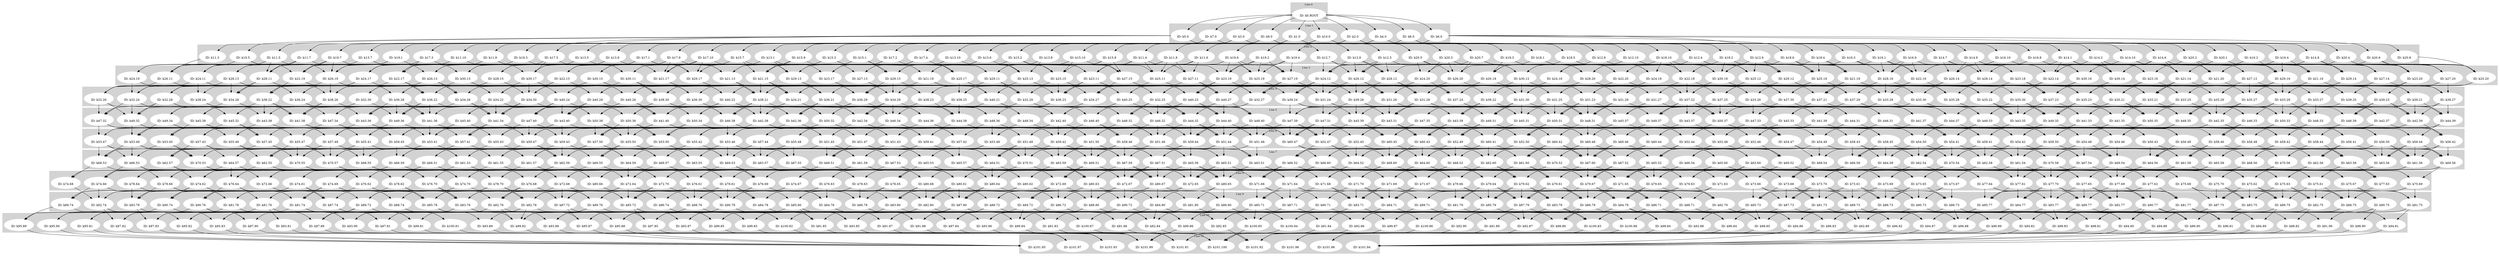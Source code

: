 digraph G {
     compound=true 
subgraph cluster_line_0 {
 style=filled;
 color=lightgrey; 
     node [style=filled,color=white]; 
k0_ROOT [label=<<BR /> ID: k0.ROOT <BR />>]
     fontsize="12" 
     label = "Line 0 " 
 }
subgraph cluster_line_1 {
 style=filled;
 color=lightgrey; 
     node [style=filled,color=white]; 
k6_0 [label=<<BR /> ID: k6.0 <BR />>]k3_0 [label=<<BR /> ID: k3.0 <BR />>]k2_0 [label=<<BR /> ID: k2.0 <BR />>]k1_0 [label=<<BR /> ID: k1.0 <BR />>]k8_0 [label=<<BR /> ID: k8.0 <BR />>]k9_0 [label=<<BR /> ID: k9.0 <BR />>]k4_0 [label=<<BR /> ID: k4.0 <BR />>]k5_0 [label=<<BR /> ID: k5.0 <BR />>]k7_0 [label=<<BR /> ID: k7.0 <BR />>]k10_0 [label=<<BR /> ID: k10.0 <BR />>]
     fontsize="12" 
     label = "Line 1 " 
 }
subgraph cluster_line_2 {
 style=filled;
 color=lightgrey; 
     node [style=filled,color=white]; 
k12_9 [label=<<BR /> ID: k12.9 <BR />>]k18_1 [label=<<BR /> ID: k18.1 <BR />>]k14_6 [label=<<BR /> ID: k14.6 <BR />>]k15_1 [label=<<BR /> ID: k15.1 <BR />>]k13_1 [label=<<BR /> ID: k13.1 <BR />>]k19_1 [label=<<BR /> ID: k19.1 <BR />>]k18_6 [label=<<BR /> ID: k18.6 <BR />>]k12_6 [label=<<BR /> ID: k12.6 <BR />>]k16_1 [label=<<BR /> ID: k16.1 <BR />>]k18_5 [label=<<BR /> ID: k18.5 <BR />>]k17_1 [label=<<BR /> ID: k17.1 <BR />>]k20_6 [label=<<BR /> ID: k20.6 <BR />>]k17_10 [label=<<BR /> ID: k17.10 <BR />>]k11_4 [label=<<BR /> ID: k11.4 <BR />>]k17_3 [label=<<BR /> ID: k17.3 <BR />>]k18_10 [label=<<BR /> ID: k18.10 <BR />>]k19_6 [label=<<BR /> ID: k19.6 <BR />>]k15_2 [label=<<BR /> ID: k15.2 <BR />>]k13_7 [label=<<BR /> ID: k13.7 <BR />>]k19_2 [label=<<BR /> ID: k19.2 <BR />>]k12_8 [label=<<BR /> ID: k12.8 <BR />>]k17_9 [label=<<BR /> ID: k17.9 <BR />>]k12_10 [label=<<BR /> ID: k12.10 <BR />>]k16_2 [label=<<BR /> ID: k16.2 <BR />>]k14_2 [label=<<BR /> ID: k14.2 <BR />>]k18_3 [label=<<BR /> ID: k18.3 <BR />>]k12_4 [label=<<BR /> ID: k12.4 <BR />>]k14_10 [label=<<BR /> ID: k14.10 <BR />>]k19_5 [label=<<BR /> ID: k19.5 <BR />>]k15_8 [label=<<BR /> ID: k15.8 <BR />>]k20_7 [label=<<BR /> ID: k20.7 <BR />>]k13_9 [label=<<BR /> ID: k13.9 <BR />>]k20_5 [label=<<BR /> ID: k20.5 <BR />>]k17_4 [label=<<BR /> ID: k17.4 <BR />>]k16_3 [label=<<BR /> ID: k16.3 <BR />>]k19_4 [label=<<BR /> ID: k19.4 <BR />>]k11_8 [label=<<BR /> ID: k11.8 <BR />>]k12_7 [label=<<BR /> ID: k12.7 <BR />>]k15_9 [label=<<BR /> ID: k15.9 <BR />>]k20_1 [label=<<BR /> ID: k20.1 <BR />>]k13_8 [label=<<BR /> ID: k13.8 <BR />>]k14_1 [label=<<BR /> ID: k14.1 <BR />>]k15_3 [label=<<BR /> ID: k15.3 <BR />>]k18_4 [label=<<BR /> ID: k18.4 <BR />>]k13_6 [label=<<BR /> ID: k13.6 <BR />>]k11_3 [label=<<BR /> ID: k11.3 <BR />>]k13_10 [label=<<BR /> ID: k13.10 <BR />>]k11_9 [label=<<BR /> ID: k11.9 <BR />>]k14_9 [label=<<BR /> ID: k14.9 <BR />>]k11_10 [label=<<BR /> ID: k11.10 <BR />>]k17_2 [label=<<BR /> ID: k17.2 <BR />>]k15_7 [label=<<BR /> ID: k15.7 <BR />>]k14_8 [label=<<BR /> ID: k14.8 <BR />>]k19_3 [label=<<BR /> ID: k19.3 <BR />>]k11_7 [label=<<BR /> ID: k11.7 <BR />>]k12_5 [label=<<BR /> ID: k12.5 <BR />>]k20_4 [label=<<BR /> ID: k20.4 <BR />>]k16_8 [label=<<BR /> ID: k16.8 <BR />>]k15_10 [label=<<BR /> ID: k15.10 <BR />>]k20_3 [label=<<BR /> ID: k20.3 <BR />>]k16_4 [label=<<BR /> ID: k16.4 <BR />>]k16_10 [label=<<BR /> ID: k16.10 <BR />>]k14_7 [label=<<BR /> ID: k14.7 <BR />>]k16_9 [label=<<BR /> ID: k16.9 <BR />>]k17_5 [label=<<BR /> ID: k17.5 <BR />>]k11_5 [label=<<BR /> ID: k11.5 <BR />>]k20_2 [label=<<BR /> ID: k20.2 <BR />>]k19_7 [label=<<BR /> ID: k19.7 <BR />>]k13_5 [label=<<BR /> ID: k13.5 <BR />>]k18_2 [label=<<BR /> ID: k18.2 <BR />>]k20_8 [label=<<BR /> ID: k20.8 <BR />>]k11_6 [label=<<BR /> ID: k11.6 <BR />>]
     fontsize="12" 
     label = "Line 2 " 
 }
subgraph cluster_line_3 {
 style=filled;
 color=lightgrey; 
     node [style=filled,color=white]; 
k27_15 [label=<<BR /> ID: k27.15 <BR />>]k30_13 [label=<<BR /> ID: k30.13 <BR />>]k26_18 [label=<<BR /> ID: k26.18 <BR />>]k27_20 [label=<<BR /> ID: k27.20 <BR />>]k24_12 [label=<<BR /> ID: k24.12 <BR />>]k22_18 [label=<<BR /> ID: k22.18 <BR />>]k25_17 [label=<<BR /> ID: k25.17 <BR />>]k25_20 [label=<<BR /> ID: k25.20 <BR />>]k21_19 [label=<<BR /> ID: k21.19 <BR />>]k21_17 [label=<<BR /> ID: k21.17 <BR />>]k25_12 [label=<<BR /> ID: k25.12 <BR />>]k21_15 [label=<<BR /> ID: k21.15 <BR />>]k24_18 [label=<<BR /> ID: k24.18 <BR />>]k25_19 [label=<<BR /> ID: k25.19 <BR />>]k30_18 [label=<<BR /> ID: k30.18 <BR />>]k23_19 [label=<<BR /> ID: k23.19 <BR />>]k28_15 [label=<<BR /> ID: k28.15 <BR />>]k29_12 [label=<<BR /> ID: k29.12 <BR />>]k27_14 [label=<<BR /> ID: k27.14 <BR />>]k29_16 [label=<<BR /> ID: k29.16 <BR />>]k23_16 [label=<<BR /> ID: k23.16 <BR />>]k22_19 [label=<<BR /> ID: k22.19 <BR />>]k30_15 [label=<<BR /> ID: k30.15 <BR />>]k26_14 [label=<<BR /> ID: k26.14 <BR />>]k26_19 [label=<<BR /> ID: k26.19 <BR />>]k22_15 [label=<<BR /> ID: k22.15 <BR />>]k23_18 [label=<<BR /> ID: k23.18 <BR />>]k22_20 [label=<<BR /> ID: k22.20 <BR />>]k21_13 [label=<<BR /> ID: k21.13 <BR />>]k29_14 [label=<<BR /> ID: k29.14 <BR />>]k28_16 [label=<<BR /> ID: k28.16 <BR />>]k23_11 [label=<<BR /> ID: k23.11 <BR />>]k22_16 [label=<<BR /> ID: k22.16 <BR />>]k22_14 [label=<<BR /> ID: k22.14 <BR />>]k30_12 [label=<<BR /> ID: k30.12 <BR />>]k23_15 [label=<<BR /> ID: k23.15 <BR />>]k28_20 [label=<<BR /> ID: k28.20 <BR />>]k24_20 [label=<<BR /> ID: k24.20 <BR />>]k23_20 [label=<<BR /> ID: k23.20 <BR />>]k27_19 [label=<<BR /> ID: k27.19 <BR />>]k27_11 [label=<<BR /> ID: k27.11 <BR />>]k27_13 [label=<<BR /> ID: k27.13 <BR />>]k28_13 [label=<<BR /> ID: k28.13 <BR />>]k26_11 [label=<<BR /> ID: k26.11 <BR />>]k26_13 [label=<<BR /> ID: k26.13 <BR />>]k28_12 [label=<<BR /> ID: k28.12 <BR />>]k24_16 [label=<<BR /> ID: k24.16 <BR />>]k23_17 [label=<<BR /> ID: k23.17 <BR />>]k26_20 [label=<<BR /> ID: k26.20 <BR />>]k22_17 [label=<<BR /> ID: k22.17 <BR />>]k27_12 [label=<<BR /> ID: k27.12 <BR />>]k29_17 [label=<<BR /> ID: k29.17 <BR />>]k24_11 [label=<<BR /> ID: k24.11 <BR />>]k24_17 [label=<<BR /> ID: k24.17 <BR />>]k21_14 [label=<<BR /> ID: k21.14 <BR />>]k28_11 [label=<<BR /> ID: k28.11 <BR />>]k30_14 [label=<<BR /> ID: k30.14 <BR />>]k21_16 [label=<<BR /> ID: k21.16 <BR />>]k30_11 [label=<<BR /> ID: k30.11 <BR />>]k24_19 [label=<<BR /> ID: k24.19 <BR />>]k29_11 [label=<<BR /> ID: k29.11 <BR />>]k28_14 [label=<<BR /> ID: k28.14 <BR />>]k26_12 [label=<<BR /> ID: k26.12 <BR />>]k30_17 [label=<<BR /> ID: k30.17 <BR />>]k25_13 [label=<<BR /> ID: k25.13 <BR />>]k30_16 [label=<<BR /> ID: k30.16 <BR />>]k25_11 [label=<<BR /> ID: k25.11 <BR />>]k21_20 [label=<<BR /> ID: k21.20 <BR />>]k25_18 [label=<<BR /> ID: k25.18 <BR />>]k29_15 [label=<<BR /> ID: k29.15 <BR />>]k21_18 [label=<<BR /> ID: k21.18 <BR />>]k29_13 [label=<<BR /> ID: k29.13 <BR />>]
     fontsize="12" 
     label = "Line 3 " 
 }
subgraph cluster_line_4 {
 style=filled;
 color=lightgrey; 
     node [style=filled,color=white]; 
k31_24 [label=<<BR /> ID: k31.24 <BR />>]k31_28 [label=<<BR /> ID: k31.28 <BR />>]k38_21 [label=<<BR /> ID: k38.21 <BR />>]k35_29 [label=<<BR /> ID: k35.29 <BR />>]k32_24 [label=<<BR /> ID: k32.24 <BR />>]k32_26 [label=<<BR /> ID: k32.26 <BR />>]k40_28 [label=<<BR /> ID: k40.28 <BR />>]k38_25 [label=<<BR /> ID: k38.25 <BR />>]k34_29 [label=<<BR /> ID: k34.29 <BR />>]k38_23 [label=<<BR /> ID: k38.23 <BR />>]k35_30 [label=<<BR /> ID: k35.30 <BR />>]k35_22 [label=<<BR /> ID: k35.22 <BR />>]k31_27 [label=<<BR /> ID: k31.27 <BR />>]k34_28 [label=<<BR /> ID: k34.28 <BR />>]k32_28 [label=<<BR /> ID: k32.28 <BR />>]k34_30 [label=<<BR /> ID: k34.30 <BR />>]k39_21 [label=<<BR /> ID: k39.21 <BR />>]k40_23 [label=<<BR /> ID: k40.23 <BR />>]k40_27 [label=<<BR /> ID: k40.27 <BR />>]k37_23 [label=<<BR /> ID: k37.23 <BR />>]k36_30 [label=<<BR /> ID: k36.30 <BR />>]k31_29 [label=<<BR /> ID: k31.29 <BR />>]k39_26 [label=<<BR /> ID: k39.26 <BR />>]k33_21 [label=<<BR /> ID: k33.21 <BR />>]k34_22 [label=<<BR /> ID: k34.22 <BR />>]k34_26 [label=<<BR /> ID: k34.26 <BR />>]k39_24 [label=<<BR /> ID: k39.24 <BR />>]k35_21 [label=<<BR /> ID: k35.21 <BR />>]k39_27 [label=<<BR /> ID: k39.27 <BR />>]k39_25 [label=<<BR /> ID: k39.25 <BR />>]k32_25 [label=<<BR /> ID: k32.25 <BR />>]k39_23 [label=<<BR /> ID: k39.23 <BR />>]k40_21 [label=<<BR /> ID: k40.21 <BR />>]k34_21 [label=<<BR /> ID: k34.21 <BR />>]k31_26 [label=<<BR /> ID: k31.26 <BR />>]k36_28 [label=<<BR /> ID: k36.28 <BR />>]k37_25 [label=<<BR /> ID: k37.25 <BR />>]k36_24 [label=<<BR /> ID: k36.24 <BR />>]k36_22 [label=<<BR /> ID: k36.22 <BR />>]k36_21 [label=<<BR /> ID: k36.21 <BR />>]k39_22 [label=<<BR /> ID: k39.22 <BR />>]k33_28 [label=<<BR /> ID: k33.28 <BR />>]k35_28 [label=<<BR /> ID: k35.28 <BR />>]k38_24 [label=<<BR /> ID: k38.24 <BR />>]k40_26 [label=<<BR /> ID: k40.26 <BR />>]k31_30 [label=<<BR /> ID: k31.30 <BR />>]k38_26 [label=<<BR /> ID: k38.26 <BR />>]k40_25 [label=<<BR /> ID: k40.25 <BR />>]k36_29 [label=<<BR /> ID: k36.29 <BR />>]k33_30 [label=<<BR /> ID: k33.30 <BR />>]k33_25 [label=<<BR /> ID: k33.25 <BR />>]k40_24 [label=<<BR /> ID: k40.24 <BR />>]k35_23 [label=<<BR /> ID: k35.23 <BR />>]k37_21 [label=<<BR /> ID: k37.21 <BR />>]k34_27 [label=<<BR /> ID: k34.27 <BR />>]k38_30 [label=<<BR /> ID: k38.30 <BR />>]k33_26 [label=<<BR /> ID: k33.26 <BR />>]k31_23 [label=<<BR /> ID: k31.23 <BR />>]k37_24 [label=<<BR /> ID: k37.24 <BR />>]k37_30 [label=<<BR /> ID: k37.30 <BR />>]k37_29 [label=<<BR /> ID: k37.29 <BR />>]k35_27 [label=<<BR /> ID: k35.27 <BR />>]k40_22 [label=<<BR /> ID: k40.22 <BR />>]k38_22 [label=<<BR /> ID: k38.22 <BR />>]k32_30 [label=<<BR /> ID: k32.30 <BR />>]k33_29 [label=<<BR /> ID: k33.29 <BR />>]k31_25 [label=<<BR /> ID: k31.25 <BR />>]k32_27 [label=<<BR /> ID: k32.27 <BR />>]k36_23 [label=<<BR /> ID: k36.23 <BR />>]k37_22 [label=<<BR /> ID: k37.22 <BR />>]k32_29 [label=<<BR /> ID: k32.29 <BR />>]k33_27 [label=<<BR /> ID: k33.27 <BR />>]
     fontsize="12" 
     label = "Line 4 " 
 }
subgraph cluster_line_5 {
 style=filled;
 color=lightgrey; 
     node [style=filled,color=white]; 
k44_39 [label=<<BR /> ID: k44.39 <BR />>]k45_39 [label=<<BR /> ID: k45.39 <BR />>]k43_39 [label=<<BR /> ID: k43.39 <BR />>]k42_36 [label=<<BR /> ID: k42.36 <BR />>]k47_31 [label=<<BR /> ID: k47.31 <BR />>]k41_36 [label=<<BR /> ID: k41.36 <BR />>]k50_38 [label=<<BR /> ID: k50.38 <BR />>]k46_39 [label=<<BR /> ID: k46.39 <BR />>]k50_31 [label=<<BR /> ID: k50.31 <BR />>]k48_34 [label=<<BR /> ID: k48.34 <BR />>]k42_38 [label=<<BR /> ID: k42.38 <BR />>]k49_32 [label=<<BR /> ID: k49.32 <BR />>]k48_32 [label=<<BR /> ID: k48.32 <BR />>]k42_35 [label=<<BR /> ID: k42.35 <BR />>]k45_37 [label=<<BR /> ID: k45.37 <BR />>]k43_40 [label=<<BR /> ID: k43.40 <BR />>]k47_39 [label=<<BR /> ID: k47.39 <BR />>]k50_34 [label=<<BR /> ID: k50.34 <BR />>]k42_39 [label=<<BR /> ID: k42.39 <BR />>]k49_34 [label=<<BR /> ID: k49.34 <BR />>]k48_40 [label=<<BR /> ID: k48.40 <BR />>]k46_34 [label=<<BR /> ID: k46.34 <BR />>]k44_36 [label=<<BR /> ID: k44.36 <BR />>]k48_35 [label=<<BR /> ID: k48.35 <BR />>]k48_36 [label=<<BR /> ID: k48.36 <BR />>]k41_33 [label=<<BR /> ID: k41.33 <BR />>]k50_33 [label=<<BR /> ID: k50.33 <BR />>]k41_37 [label=<<BR /> ID: k41.37 <BR />>]k46_31 [label=<<BR /> ID: k46.31 <BR />>]k44_32 [label=<<BR /> ID: k44.32 <BR />>]k47_40 [label=<<BR /> ID: k47.40 <BR />>]k41_35 [label=<<BR /> ID: k41.35 <BR />>]k44_38 [label=<<BR /> ID: k44.38 <BR />>]k43_35 [label=<<BR /> ID: k43.35 <BR />>]k41_34 [label=<<BR /> ID: k41.34 <BR />>]k46_40 [label=<<BR /> ID: k46.40 <BR />>]k49_36 [label=<<BR /> ID: k49.36 <BR />>]k48_31 [label=<<BR /> ID: k48.31 <BR />>]k42_34 [label=<<BR /> ID: k42.34 <BR />>]k50_35 [label=<<BR /> ID: k50.35 <BR />>]k49_35 [label=<<BR /> ID: k49.35 <BR />>]k41_40 [label=<<BR /> ID: k41.40 <BR />>]k43_37 [label=<<BR /> ID: k43.37 <BR />>]k44_40 [label=<<BR /> ID: k44.40 <BR />>]k45_33 [label=<<BR /> ID: k45.33 <BR />>]k49_37 [label=<<BR /> ID: k49.37 <BR />>]k43_38 [label=<<BR /> ID: k43.38 <BR />>]k49_31 [label=<<BR /> ID: k49.31 <BR />>]k45_40 [label=<<BR /> ID: k45.40 <BR />>]k41_39 [label=<<BR /> ID: k41.39 <BR />>]k45_38 [label=<<BR /> ID: k45.38 <BR />>]k43_31 [label=<<BR /> ID: k43.31 <BR />>]k48_33 [label=<<BR /> ID: k48.33 <BR />>]k45_32 [label=<<BR /> ID: k45.32 <BR />>]k44_31 [label=<<BR /> ID: k44.31 <BR />>]k42_37 [label=<<BR /> ID: k42.37 <BR />>]k47_32 [label=<<BR /> ID: k47.32 <BR />>]k42_40 [label=<<BR /> ID: k42.40 <BR />>]k50_37 [label=<<BR /> ID: k50.37 <BR />>]k50_36 [label=<<BR /> ID: k50.36 <BR />>]k46_33 [label=<<BR /> ID: k46.33 <BR />>]k43_36 [label=<<BR /> ID: k43.36 <BR />>]k50_32 [label=<<BR /> ID: k50.32 <BR />>]k49_33 [label=<<BR /> ID: k49.33 <BR />>]k46_38 [label=<<BR /> ID: k46.38 <BR />>]k44_37 [label=<<BR /> ID: k44.37 <BR />>]k47_33 [label=<<BR /> ID: k47.33 <BR />>]k47_34 [label=<<BR /> ID: k47.34 <BR />>]k47_35 [label=<<BR /> ID: k47.35 <BR />>]k46_32 [label=<<BR /> ID: k46.32 <BR />>]k45_31 [label=<<BR /> ID: k45.31 <BR />>]k41_38 [label=<<BR /> ID: k41.38 <BR />>]
     fontsize="12" 
     label = "Line 5 " 
 }
subgraph cluster_line_6 {
 style=filled;
 color=lightgrey; 
     node [style=filled,color=white]; 
k55_49 [label=<<BR /> ID: k55.49 <BR />>]k58_42 [label=<<BR /> ID: k58.42 <BR />>]k51_45 [label=<<BR /> ID: k51.45 <BR />>]k54_50 [label=<<BR /> ID: k54.50 <BR />>]k56_50 [label=<<BR /> ID: k56.50 <BR />>]k55_50 [label=<<BR /> ID: k55.50 <BR />>]k52_48 [label=<<BR /> ID: k52.48 <BR />>]k60_41 [label=<<BR /> ID: k60.41 <BR />>]k55_42 [label=<<BR /> ID: k55.42 <BR />>]k60_45 [label=<<BR /> ID: k60.45 <BR />>]k51_50 [label=<<BR /> ID: k51.50 <BR />>]k60_48 [label=<<BR /> ID: k60.48 <BR />>]k53_49 [label=<<BR /> ID: k53.49 <BR />>]k57_45 [label=<<BR /> ID: k57.45 <BR />>]k58_43 [label=<<BR /> ID: k58.43 <BR />>]k58_50 [label=<<BR /> ID: k58.50 <BR />>]k55_43 [label=<<BR /> ID: k55.43 <BR />>]k51_47 [label=<<BR /> ID: k51.47 <BR />>]k53_48 [label=<<BR /> ID: k53.48 <BR />>]k57_41 [label=<<BR /> ID: k57.41 <BR />>]k57_49 [label=<<BR /> ID: k57.49 <BR />>]k52_44 [label=<<BR /> ID: k52.44 <BR />>]k57_50 [label=<<BR /> ID: k57.50 <BR />>]k54_42 [label=<<BR /> ID: k54.42 <BR />>]k60_46 [label=<<BR /> ID: k60.46 <BR />>]k59_46 [label=<<BR /> ID: k59.46 <BR />>]k51_43 [label=<<BR /> ID: k51.43 <BR />>]k52_49 [label=<<BR /> ID: k52.49 <BR />>]k54_47 [label=<<BR /> ID: k54.47 <BR />>]k56_49 [label=<<BR /> ID: k56.49 <BR />>]k56_44 [label=<<BR /> ID: k56.44 <BR />>]k59_41 [label=<<BR /> ID: k59.41 <BR />>]k57_44 [label=<<BR /> ID: k57.44 <BR />>]k53_46 [label=<<BR /> ID: k53.46 <BR />>]k57_42 [label=<<BR /> ID: k57.42 <BR />>]k58_44 [label=<<BR /> ID: k58.44 <BR />>]k54_48 [label=<<BR /> ID: k54.48 <BR />>]k53_41 [label=<<BR /> ID: k53.41 <BR />>]k56_43 [label=<<BR /> ID: k56.43 <BR />>]k51_46 [label=<<BR /> ID: k51.46 <BR />>]k53_50 [label=<<BR /> ID: k53.50 <BR />>]k58_46 [label=<<BR /> ID: k58.46 <BR />>]k59_45 [label=<<BR /> ID: k59.45 <BR />>]k51_49 [label=<<BR /> ID: k51.49 <BR />>]k60_44 [label=<<BR /> ID: k60.44 <BR />>]k56_48 [label=<<BR /> ID: k56.48 <BR />>]k55_48 [label=<<BR /> ID: k55.48 <BR />>]k58_45 [label=<<BR /> ID: k58.45 <BR />>]k51_48 [label=<<BR /> ID: k51.48 <BR />>]k59_47 [label=<<BR /> ID: k59.47 <BR />>]k55_41 [label=<<BR /> ID: k55.41 <BR />>]k53_47 [label=<<BR /> ID: k53.47 <BR />>]k52_47 [label=<<BR /> ID: k52.47 <BR />>]k54_41 [label=<<BR /> ID: k54.41 <BR />>]k55_47 [label=<<BR /> ID: k55.47 <BR />>]k52_45 [label=<<BR /> ID: k52.45 <BR />>]k53_45 [label=<<BR /> ID: k53.45 <BR />>]k59_42 [label=<<BR /> ID: k59.42 <BR />>]k56_42 [label=<<BR /> ID: k56.42 <BR />>]k60_42 [label=<<BR /> ID: k60.42 <BR />>]k60_47 [label=<<BR /> ID: k60.47 <BR />>]k54_49 [label=<<BR /> ID: k54.49 <BR />>]k56_41 [label=<<BR /> ID: k56.41 <BR />>]k57_43 [label=<<BR /> ID: k57.43 <BR />>]k52_50 [label=<<BR /> ID: k52.50 <BR />>]k54_46 [label=<<BR /> ID: k54.46 <BR />>]k59_44 [label=<<BR /> ID: k59.44 <BR />>]k52_46 [label=<<BR /> ID: k52.46 <BR />>]k60_43 [label=<<BR /> ID: k60.43 <BR />>]k58_41 [label=<<BR /> ID: k58.41 <BR />>]k51_44 [label=<<BR /> ID: k51.44 <BR />>]k59_43 [label=<<BR /> ID: k59.43 <BR />>]
     fontsize="12" 
     label = "Line 6 " 
 }
subgraph cluster_line_7 {
 style=filled;
 color=lightgrey; 
     node [style=filled,color=white]; 
k69_51 [label=<<BR /> ID: k69.51 <BR />>]k66_58 [label=<<BR /> ID: k66.58 <BR />>]k64_57 [label=<<BR /> ID: k64.57 <BR />>]k67_59 [label=<<BR /> ID: k67.59 <BR />>]k64_52 [label=<<BR /> ID: k64.52 <BR />>]k69_55 [label=<<BR /> ID: k69.55 <BR />>]k62_59 [label=<<BR /> ID: k62.59 <BR />>]k67_54 [label=<<BR /> ID: k67.54 <BR />>]k67_60 [label=<<BR /> ID: k67.60 <BR />>]k65_51 [label=<<BR /> ID: k65.51 <BR />>]k66_52 [label=<<BR /> ID: k66.52 <BR />>]k70_54 [label=<<BR /> ID: k70.54 <BR />>]k61_59 [label=<<BR /> ID: k61.59 <BR />>]k65_57 [label=<<BR /> ID: k65.57 <BR />>]k63_60 [label=<<BR /> ID: k63.60 <BR />>]k70_51 [label=<<BR /> ID: k70.51 <BR />>]k70_52 [label=<<BR /> ID: k70.52 <BR />>]k65_60 [label=<<BR /> ID: k65.60 <BR />>]k67_55 [label=<<BR /> ID: k67.55 <BR />>]k69_54 [label=<<BR /> ID: k69.54 <BR />>]k61_56 [label=<<BR /> ID: k61.56 <BR />>]k61_57 [label=<<BR /> ID: k61.57 <BR />>]k70_58 [label=<<BR /> ID: k70.58 <BR />>]k65_59 [label=<<BR /> ID: k65.59 <BR />>]k68_54 [label=<<BR /> ID: k68.54 <BR />>]k62_55 [label=<<BR /> ID: k62.55 <BR />>]k63_57 [label=<<BR /> ID: k63.57 <BR />>]k66_51 [label=<<BR /> ID: k66.51 <BR />>]k66_53 [label=<<BR /> ID: k66.53 <BR />>]k64_59 [label=<<BR /> ID: k64.59 <BR />>]k67_53 [label=<<BR /> ID: k67.53 <BR />>]k62_54 [label=<<BR /> ID: k62.54 <BR />>]k65_52 [label=<<BR /> ID: k65.52 <BR />>]k61_55 [label=<<BR /> ID: k61.55 <BR />>]k61_53 [label=<<BR /> ID: k61.53 <BR />>]k62_58 [label=<<BR /> ID: k62.58 <BR />>]k68_53 [label=<<BR /> ID: k68.53 <BR />>]k67_51 [label=<<BR /> ID: k67.51 <BR />>]k64_56 [label=<<BR /> ID: k64.56 <BR />>]k69_56 [label=<<BR /> ID: k69.56 <BR />>]k63_58 [label=<<BR /> ID: k63.58 <BR />>]k68_56 [label=<<BR /> ID: k68.56 <BR />>]k66_54 [label=<<BR /> ID: k66.54 <BR />>]k63_55 [label=<<BR /> ID: k63.55 <BR />>]k70_57 [label=<<BR /> ID: k70.57 <BR />>]k68_52 [label=<<BR /> ID: k68.52 <BR />>]k65_58 [label=<<BR /> ID: k65.58 <BR />>]k63_51 [label=<<BR /> ID: k63.51 <BR />>]k62_60 [label=<<BR /> ID: k62.60 <BR />>]k68_55 [label=<<BR /> ID: k68.55 <BR />>]k64_60 [label=<<BR /> ID: k64.60 <BR />>]k66_60 [label=<<BR /> ID: k66.60 <BR />>]k68_60 [label=<<BR /> ID: k68.60 <BR />>]k64_58 [label=<<BR /> ID: k64.58 <BR />>]k69_57 [label=<<BR /> ID: k69.57 <BR />>]k69_53 [label=<<BR /> ID: k69.53 <BR />>]k69_52 [label=<<BR /> ID: k69.52 <BR />>]k62_57 [label=<<BR /> ID: k62.57 <BR />>]k62_56 [label=<<BR /> ID: k62.56 <BR />>]k61_54 [label=<<BR /> ID: k61.54 <BR />>]k63_56 [label=<<BR /> ID: k63.56 <BR />>]k66_59 [label=<<BR /> ID: k66.59 <BR />>]k61_58 [label=<<BR /> ID: k61.58 <BR />>]k64_51 [label=<<BR /> ID: k64.51 <BR />>]k67_52 [label=<<BR /> ID: k67.52 <BR />>]k61_60 [label=<<BR /> ID: k61.60 <BR />>]k68_51 [label=<<BR /> ID: k68.51 <BR />>]k70_56 [label=<<BR /> ID: k70.56 <BR />>]k70_55 [label=<<BR /> ID: k70.55 <BR />>]k63_59 [label=<<BR /> ID: k63.59 <BR />>]k65_53 [label=<<BR /> ID: k65.53 <BR />>]k70_53 [label=<<BR /> ID: k70.53 <BR />>]
     fontsize="12" 
     label = "Line 7 " 
 }
subgraph cluster_line_8 {
 style=filled;
 color=lightgrey; 
     node [style=filled,color=white]; 
k77_64 [label=<<BR /> ID: k77.64 <BR />>]k79_63 [label=<<BR /> ID: k79.63 <BR />>]k71_70 [label=<<BR /> ID: k71.70 <BR />>]k72_64 [label=<<BR /> ID: k72.64 <BR />>]k72_65 [label=<<BR /> ID: k72.65 <BR />>]k75_69 [label=<<BR /> ID: k75.69 <BR />>]k78_61 [label=<<BR /> ID: k78.61 <BR />>]k77_65 [label=<<BR /> ID: k77.65 <BR />>]k79_66 [label=<<BR /> ID: k79.66 <BR />>]k80_67 [label=<<BR /> ID: k80.67 <BR />>]k76_64 [label=<<BR /> ID: k76.64 <BR />>]k74_66 [label=<<BR /> ID: k74.66 <BR />>]k71_68 [label=<<BR /> ID: k71.68 <BR />>]k80_63 [label=<<BR /> ID: k80.63 <BR />>]k78_64 [label=<<BR /> ID: k78.64 <BR />>]k74_69 [label=<<BR /> ID: k74.69 <BR />>]k75_61 [label=<<BR /> ID: k75.61 <BR />>]k79_67 [label=<<BR /> ID: k79.67 <BR />>]k73_66 [label=<<BR /> ID: k73.66 <BR />>]k72_66 [label=<<BR /> ID: k72.66 <BR />>]k71_67 [label=<<BR /> ID: k71.67 <BR />>]k80_65 [label=<<BR /> ID: k80.65 <BR />>]k76_61 [label=<<BR /> ID: k76.61 <BR />>]k77_69 [label=<<BR /> ID: k77.69 <BR />>]k73_65 [label=<<BR /> ID: k73.65 <BR />>]k78_62 [label=<<BR /> ID: k78.62 <BR />>]k77_62 [label=<<BR /> ID: k77.62 <BR />>]k74_61 [label=<<BR /> ID: k74.61 <BR />>]k76_70 [label=<<BR /> ID: k76.70 <BR />>]k75_67 [label=<<BR /> ID: k75.67 <BR />>]k76_69 [label=<<BR /> ID: k76.69 <BR />>]k75_62 [label=<<BR /> ID: k75.62 <BR />>]k71_64 [label=<<BR /> ID: k71.64 <BR />>]k73_69 [label=<<BR /> ID: k73.69 <BR />>]k78_65 [label=<<BR /> ID: k78.65 <BR />>]k72_68 [label=<<BR /> ID: k72.68 <BR />>]k76_62 [label=<<BR /> ID: k76.62 <BR />>]k75_68 [label=<<BR /> ID: k75.68 <BR />>]k72_70 [label=<<BR /> ID: k72.70 <BR />>]k79_65 [label=<<BR /> ID: k79.65 <BR />>]k74_62 [label=<<BR /> ID: k74.62 <BR />>]k80_68 [label=<<BR /> ID: k80.68 <BR />>]k74_68 [label=<<BR /> ID: k74.68 <BR />>]k77_61 [label=<<BR /> ID: k77.61 <BR />>]k74_67 [label=<<BR /> ID: k74.67 <BR />>]k73_70 [label=<<BR /> ID: k73.70 <BR />>]k80_62 [label=<<BR /> ID: k80.62 <BR />>]k73_61 [label=<<BR /> ID: k73.61 <BR />>]k71_65 [label=<<BR /> ID: k71.65 <BR />>]k80_64 [label=<<BR /> ID: k80.64 <BR />>]k80_66 [label=<<BR /> ID: k80.66 <BR />>]k78_66 [label=<<BR /> ID: k78.66 <BR />>]k72_67 [label=<<BR /> ID: k72.67 <BR />>]k76_68 [label=<<BR /> ID: k76.68 <BR />>]k79_61 [label=<<BR /> ID: k79.61 <BR />>]k74_70 [label=<<BR /> ID: k74.70 <BR />>]k71_63 [label=<<BR /> ID: k71.63 <BR />>]k80_61 [label=<<BR /> ID: k80.61 <BR />>]k78_70 [label=<<BR /> ID: k78.70 <BR />>]k72_69 [label=<<BR /> ID: k72.69 <BR />>]k76_63 [label=<<BR /> ID: k76.63 <BR />>]k71_69 [label=<<BR /> ID: k71.69 <BR />>]k75_63 [label=<<BR /> ID: k75.63 <BR />>]k71_66 [label=<<BR /> ID: k71.66 <BR />>]k75_70 [label=<<BR /> ID: k75.70 <BR />>]k77_63 [label=<<BR /> ID: k77.63 <BR />>]k78_63 [label=<<BR /> ID: k78.63 <BR />>]k79_62 [label=<<BR /> ID: k79.62 <BR />>]k73_67 [label=<<BR /> ID: k73.67 <BR />>]k79_64 [label=<<BR /> ID: k79.64 <BR />>]k77_70 [label=<<BR /> ID: k77.70 <BR />>]k73_68 [label=<<BR /> ID: k73.68 <BR />>]
     fontsize="12" 
     label = "Line 8 " 
 }
subgraph cluster_line_9 {
 style=filled;
 color=lightgrey; 
     node [style=filled,color=white]; 
k88_71 [label=<<BR /> ID: k88.71 <BR />>]k85_80 [label=<<BR /> ID: k85.80 <BR />>]k89_72 [label=<<BR /> ID: k89.72 <BR />>]k89_75 [label=<<BR /> ID: k89.75 <BR />>]k83_75 [label=<<BR /> ID: k83.75 <BR />>]k87_74 [label=<<BR /> ID: k87.74 <BR />>]k90_75 [label=<<BR /> ID: k90.75 <BR />>]k84_78 [label=<<BR /> ID: k84.78 <BR />>]k85_72 [label=<<BR /> ID: k85.72 <BR />>]k86_73 [label=<<BR /> ID: k86.73 <BR />>]k85_79 [label=<<BR /> ID: k85.79 <BR />>]k86_78 [label=<<BR /> ID: k86.78 <BR />>]k82_80 [label=<<BR /> ID: k82.80 <BR />>]k81_77 [label=<<BR /> ID: k81.77 <BR />>]k84_76 [label=<<BR /> ID: k84.76 <BR />>]k87_73 [label=<<BR /> ID: k87.73 <BR />>]k87_71 [label=<<BR /> ID: k87.71 <BR />>]k87_72 [label=<<BR /> ID: k87.72 <BR />>]k88_80 [label=<<BR /> ID: k88.80 <BR />>]k90_73 [label=<<BR /> ID: k90.73 <BR />>]k84_79 [label=<<BR /> ID: k84.79 <BR />>]k86_74 [label=<<BR /> ID: k86.74 <BR />>]k82_76 [label=<<BR /> ID: k82.76 <BR />>]k87_75 [label=<<BR /> ID: k87.75 <BR />>]k86_72 [label=<<BR /> ID: k86.72 <BR />>]k90_72 [label=<<BR /> ID: k90.72 <BR />>]k90_77 [label=<<BR /> ID: k90.77 <BR />>]k81_73 [label=<<BR /> ID: k81.73 <BR />>]k83_78 [label=<<BR /> ID: k83.78 <BR />>]k89_73 [label=<<BR /> ID: k89.73 <BR />>]k84_72 [label=<<BR /> ID: k84.72 <BR />>]k83_71 [label=<<BR /> ID: k83.71 <BR />>]k82_74 [label=<<BR /> ID: k82.74 <BR />>]k85_71 [label=<<BR /> ID: k85.71 <BR />>]k88_73 [label=<<BR /> ID: k88.73 <BR />>]k89_76 [label=<<BR /> ID: k89.76 <BR />>]k82_78 [label=<<BR /> ID: k82.78 <BR />>]k82_77 [label=<<BR /> ID: k82.77 <BR />>]k84_71 [label=<<BR /> ID: k84.71 <BR />>]k85_77 [label=<<BR /> ID: k85.77 <BR />>]k83_80 [label=<<BR /> ID: k83.80 <BR />>]k88_72 [label=<<BR /> ID: k88.72 <BR />>]k86_71 [label=<<BR /> ID: k86.71 <BR />>]k85_78 [label=<<BR /> ID: k85.78 <BR />>]k81_80 [label=<<BR /> ID: k81.80 <BR />>]k81_76 [label=<<BR /> ID: k81.76 <BR />>]k81_79 [label=<<BR /> ID: k81.79 <BR />>]k88_76 [label=<<BR /> ID: k88.76 <BR />>]k83_79 [label=<<BR /> ID: k83.79 <BR />>]k89_71 [label=<<BR /> ID: k89.71 <BR />>]k81_75 [label=<<BR /> ID: k81.75 <BR />>]k87_79 [label=<<BR /> ID: k87.79 <BR />>]k81_74 [label=<<BR /> ID: k81.74 <BR />>]k90_78 [label=<<BR /> ID: k90.78 <BR />>]k84_80 [label=<<BR /> ID: k84.80 <BR />>]k89_74 [label=<<BR /> ID: k89.74 <BR />>]k82_75 [label=<<BR /> ID: k82.75 <BR />>]k90_76 [label=<<BR /> ID: k90.76 <BR />>]k88_74 [label=<<BR /> ID: k88.74 <BR />>]k81_78 [label=<<BR /> ID: k81.78 <BR />>]k86_80 [label=<<BR /> ID: k86.80 <BR />>]k89_77 [label=<<BR /> ID: k89.77 <BR />>]k85_73 [label=<<BR /> ID: k85.73 <BR />>]k83_77 [label=<<BR /> ID: k83.77 <BR />>]k82_79 [label=<<BR /> ID: k82.79 <BR />>]k84_77 [label=<<BR /> ID: k84.77 <BR />>]k88_75 [label=<<BR /> ID: k88.75 <BR />>]k87_80 [label=<<BR /> ID: k87.80 <BR />>]k90_74 [label=<<BR /> ID: k90.74 <BR />>]k86_79 [label=<<BR /> ID: k86.79 <BR />>]k90_71 [label=<<BR /> ID: k90.71 <BR />>]k83_76 [label=<<BR /> ID: k83.76 <BR />>]
     fontsize="12" 
     label = "Line 9 " 
 }
subgraph cluster_line_10 {
 style=filled;
 color=lightgrey; 
     node [style=filled,color=white]; 
k94_90 [label=<<BR /> ID: k94.90 <BR />>]k92_85 [label=<<BR /> ID: k92.85 <BR />>]k98_90 [label=<<BR /> ID: k98.90 <BR />>]k96_89 [label=<<BR /> ID: k96.89 <BR />>]k100_83 [label=<<BR /> ID: k100.83 <BR />>]k100_86 [label=<<BR /> ID: k100.86 <BR />>]k92_89 [label=<<BR /> ID: k92.89 <BR />>]k94_86 [label=<<BR /> ID: k94.86 <BR />>]k92_84 [label=<<BR /> ID: k92.84 <BR />>]k98_86 [label=<<BR /> ID: k98.86 <BR />>]k98_82 [label=<<BR /> ID: k98.82 <BR />>]k97_90 [label=<<BR /> ID: k97.90 <BR />>]k96_84 [label=<<BR /> ID: k96.84 <BR />>]k91_89 [label=<<BR /> ID: k91.89 <BR />>]k94_81 [label=<<BR /> ID: k94.81 <BR />>]k92_88 [label=<<BR /> ID: k92.88 <BR />>]k100_87 [label=<<BR /> ID: k100.87 <BR />>]k91_88 [label=<<BR /> ID: k91.88 <BR />>]k99_83 [label=<<BR /> ID: k99.83 <BR />>]k94_87 [label=<<BR /> ID: k94.87 <BR />>]k96_90 [label=<<BR /> ID: k96.90 <BR />>]k93_89 [label=<<BR /> ID: k93.89 <BR />>]k98_83 [label=<<BR /> ID: k98.83 <BR />>]k94_89 [label=<<BR /> ID: k94.89 <BR />>]k96_88 [label=<<BR /> ID: k96.88 <BR />>]k95_90 [label=<<BR /> ID: k95.90 <BR />>]k98_85 [label=<<BR /> ID: k98.85 <BR />>]k96_81 [label=<<BR /> ID: k96.81 <BR />>]k95_87 [label=<<BR /> ID: k95.87 <BR />>]k91_90 [label=<<BR /> ID: k91.90 <BR />>]k96_83 [label=<<BR /> ID: k96.83 <BR />>]k99_85 [label=<<BR /> ID: k99.85 <BR />>]k97_84 [label=<<BR /> ID: k97.84 <BR />>]k96_82 [label=<<BR /> ID: k96.82 <BR />>]k100_85 [label=<<BR /> ID: k100.85 <BR />>]k93_81 [label=<<BR /> ID: k93.81 <BR />>]k99_81 [label=<<BR /> ID: k99.81 <BR />>]k100_84 [label=<<BR /> ID: k100.84 <BR />>]k100_81 [label=<<BR /> ID: k100.81 <BR />>]k97_89 [label=<<BR /> ID: k97.89 <BR />>]k92_90 [label=<<BR /> ID: k92.90 <BR />>]k95_81 [label=<<BR /> ID: k95.81 <BR />>]k91_86 [label=<<BR /> ID: k91.86 <BR />>]k97_82 [label=<<BR /> ID: k97.82 <BR />>]k91_87 [label=<<BR /> ID: k91.87 <BR />>]k98_81 [label=<<BR /> ID: k98.81 <BR />>]k95_88 [label=<<BR /> ID: k95.88 <BR />>]k93_85 [label=<<BR /> ID: k93.85 <BR />>]k91_85 [label=<<BR /> ID: k91.85 <BR />>]k98_84 [label=<<BR /> ID: k98.84 <BR />>]k100_82 [label=<<BR /> ID: k100.82 <BR />>]k94_82 [label=<<BR /> ID: k94.82 <BR />>]k97_85 [label=<<BR /> ID: k97.85 <BR />>]k99_84 [label=<<BR /> ID: k99.84 <BR />>]k93_87 [label=<<BR /> ID: k93.87 <BR />>]k97_83 [label=<<BR /> ID: k97.83 <BR />>]k92_86 [label=<<BR /> ID: k92.86 <BR />>]k93_90 [label=<<BR /> ID: k93.90 <BR />>]k95_82 [label=<<BR /> ID: k95.82 <BR />>]k93_86 [label=<<BR /> ID: k93.86 <BR />>]k97_81 [label=<<BR /> ID: k97.81 <BR />>]k91_83 [label=<<BR /> ID: k91.83 <BR />>]k92_87 [label=<<BR /> ID: k92.87 <BR />>]k99_86 [label=<<BR /> ID: k99.86 <BR />>]k99_82 [label=<<BR /> ID: k99.82 <BR />>]k93_88 [label=<<BR /> ID: k93.88 <BR />>]k100_88 [label=<<BR /> ID: k100.88 <BR />>]k95_83 [label=<<BR /> ID: k95.83 <BR />>]k94_88 [label=<<BR /> ID: k94.88 <BR />>]k95_89 [label=<<BR /> ID: k95.89 <BR />>]k91_84 [label=<<BR /> ID: k91.84 <BR />>]k99_87 [label=<<BR /> ID: k99.87 <BR />>]
     fontsize="12" 
     label = "Line 10 " 
 }
subgraph cluster_line_11 {
 style=filled;
 color=lightgrey; 
     node [style=filled,color=white]; 
k101_96 [label=<<BR /> ID: k101.96 <BR />>]k101_99 [label=<<BR /> ID: k101.99 <BR />>]k101_92 [label=<<BR /> ID: k101.92 <BR />>]k101_100 [label=<<BR /> ID: k101.100 <BR />>]k101_91 [label=<<BR /> ID: k101.91 <BR />>]k101_93 [label=<<BR /> ID: k101.93 <BR />>]k101_94 [label=<<BR /> ID: k101.94 <BR />>]k101_95 [label=<<BR /> ID: k101.95 <BR />>]k101_97 [label=<<BR /> ID: k101.97 <BR />>]k101_98 [label=<<BR /> ID: k101.98 <BR />>]
     fontsize="12" 
     label = "Line 11 " 
 }
k0_ROOT -> k3_0 
k0_ROOT -> k5_0 
k0_ROOT -> k6_0 
k0_ROOT -> k2_0 
k0_ROOT -> k1_0 
k0_ROOT -> k8_0 
k0_ROOT -> k9_0 
k0_ROOT -> k4_0 
k0_ROOT -> k7_0 
k0_ROOT -> k10_0 
k6_0 -> k19_6 
k6_0 -> k18_6 
k6_0 -> k12_6 
k6_0 -> k20_6 
k6_0 -> k13_6 
k6_0 -> k14_6 
k6_0 -> k11_6 
k3_0 -> k17_3 
k3_0 -> k18_3 
k3_0 -> k20_3 
k3_0 -> k11_3 
k3_0 -> k16_3 
k3_0 -> k15_3 
k3_0 -> k19_3 
k2_0 -> k19_2 
k2_0 -> k17_2 
k2_0 -> k20_2 
k2_0 -> k18_2 
k2_0 -> k16_2 
k2_0 -> k15_2 
k2_0 -> k14_2 
k1_0 -> k16_1 
k1_0 -> k13_1 
k1_0 -> k14_1 
k1_0 -> k19_1 
k1_0 -> k17_1 
k1_0 -> k18_1 
k1_0 -> k20_1 
k1_0 -> k15_1 
k8_0 -> k16_8 
k8_0 -> k13_8 
k8_0 -> k12_8 
k8_0 -> k15_8 
k8_0 -> k20_8 
k8_0 -> k11_8 
k8_0 -> k14_8 
k9_0 -> k14_9 
k9_0 -> k17_9 
k9_0 -> k12_9 
k9_0 -> k15_9 
k9_0 -> k16_9 
k9_0 -> k13_9 
k9_0 -> k11_9 
k4_0 -> k12_4 
k4_0 -> k16_4 
k4_0 -> k17_4 
k4_0 -> k19_4 
k4_0 -> k20_4 
k4_0 -> k18_4 
k4_0 -> k11_4 
k5_0 -> k20_5 
k5_0 -> k17_5 
k5_0 -> k19_5 
k5_0 -> k11_5 
k5_0 -> k13_5 
k5_0 -> k18_5 
k5_0 -> k12_5 
k7_0 -> k13_7 
k7_0 -> k19_7 
k7_0 -> k11_7 
k7_0 -> k15_7 
k7_0 -> k14_7 
k7_0 -> k12_7 
k7_0 -> k20_7 
k10_0 -> k15_10 
k10_0 -> k18_10 
k10_0 -> k11_10 
k10_0 -> k14_10 
k10_0 -> k16_10 
k10_0 -> k13_10 
k10_0 -> k12_10 
k10_0 -> k17_10 
k12_9 -> k25_12 
k12_9 -> k30_12 
k12_9 -> k24_12 
k12_9 -> k26_12 
k12_9 -> k28_12 
k18_1 -> k24_18 
k18_1 -> k25_18 
k18_1 -> k22_18 
k18_1 -> k26_18 
k18_1 -> k30_18 
k14_6 -> k29_14 
k14_6 -> k21_14 
k14_6 -> k27_14 
k14_6 -> k22_14 
k14_6 -> k30_14 
k15_1 -> k27_15 
k15_1 -> k30_15 
k15_1 -> k28_15 
k15_1 -> k29_15 
k15_1 -> k22_15 
k13_1 -> k30_13 
k13_1 -> k25_13 
k13_1 -> k27_13 
k13_1 -> k26_13 
k13_1 -> k29_13 
k19_1 -> k25_19 
k19_1 -> k27_19 
k19_1 -> k26_19 
k19_1 -> k24_19 
k19_1 -> k22_19 
k18_6 -> k25_18 
k18_6 -> k22_18 
k18_6 -> k30_18 
k18_6 -> k23_18 
k18_6 -> k21_18 
k12_6 -> k25_12 
k12_6 -> k27_12 
k12_6 -> k29_12 
k12_6 -> k30_12 
k16_1 -> k30_16 
k16_1 -> k24_16 
k16_1 -> k28_16 
k16_1 -> k29_16 
k16_1 -> k22_16 
k18_5 -> k24_18 
k18_5 -> k22_18 
k18_5 -> k26_18 
k18_5 -> k30_18 
k18_5 -> k21_18 
k17_1 -> k22_17 
k17_1 -> k30_17 
k17_1 -> k24_17 
k17_1 -> k25_17 
k17_1 -> k29_17 
k20_6 -> k22_20 
k20_6 -> k21_20 
k20_6 -> k23_20 
k20_6 -> k27_20 
k20_6 -> k25_20 
k17_10 -> k22_17 
k17_10 -> k21_17 
k17_10 -> k24_17 
k17_10 -> k25_17 
k17_10 -> k29_17 
k11_4 -> k25_11 
k11_4 -> k29_11 
k11_4 -> k30_11 
k11_4 -> k27_11 
k11_4 -> k28_11 
k11_4 -> k23_11 
k17_3 -> k22_17 
k17_3 -> k30_17 
k17_3 -> k24_17 
k17_3 -> k29_17 
k18_10 -> k24_18 
k18_10 -> k25_18 
k18_10 -> k22_18 
k18_10 -> k26_18 
k18_10 -> k21_18 
k19_6 -> k25_19 
k19_6 -> k27_19 
k19_6 -> k23_19 
k19_6 -> k21_19 
k19_6 -> k22_19 
k15_2 -> k28_15 
k15_2 -> k27_15 
k15_2 -> k30_15 
k15_2 -> k29_15 
k15_2 -> k23_15 
k15_2 -> k21_15 
k13_7 -> k30_13 
k13_7 -> k21_13 
k13_7 -> k28_13 
k13_7 -> k26_13 
k19_2 -> k25_19 
k19_2 -> k27_19 
k19_2 -> k26_19 
k19_2 -> k23_19 
k19_2 -> k21_19 
k12_8 -> k25_12 
k12_8 -> k29_12 
k12_8 -> k24_12 
k17_9 -> k22_17 
k17_9 -> k21_17 
k17_9 -> k30_17 
k17_9 -> k25_17 
k17_9 -> k24_17 
k17_9 -> k23_17 
k12_10 -> k25_12 
k12_10 -> k27_12 
k12_10 -> k29_12 
k12_10 -> k26_12 
k12_10 -> k24_12 
k16_2 -> k30_16 
k16_2 -> k28_16 
k16_2 -> k29_16 
k16_2 -> k23_16 
k14_2 -> k26_14 
k14_2 -> k29_14 
k14_2 -> k28_14 
k14_2 -> k21_14 
k14_2 -> k27_14 
k14_2 -> k30_14 
k18_3 -> k24_18 
k18_3 -> k22_18 
k18_3 -> k26_18 
k18_3 -> k30_18 
k12_4 -> k25_12 
k12_4 -> k27_12 
k12_4 -> k29_12 
k12_4 -> k30_12 
k12_4 -> k28_12 
k14_10 -> k26_14 
k14_10 -> k29_14 
k14_10 -> k21_14 
k14_10 -> k27_14 
k14_10 -> k22_14 
k19_5 -> k26_19 
k19_5 -> k24_19 
k19_5 -> k21_19 
k19_5 -> k22_19 
k15_8 -> k27_15 
k15_8 -> k29_15 
k15_8 -> k22_15 
k15_8 -> k23_15 
k15_8 -> k21_15 
k20_7 -> k22_20 
k20_7 -> k26_20 
k20_7 -> k21_20 
k20_7 -> k23_20 
k20_7 -> k28_20 
k20_7 -> k24_20 
k13_9 -> k30_13 
k13_9 -> k21_13 
k13_9 -> k25_13 
k13_9 -> k28_13 
k13_9 -> k26_13 
k20_5 -> k22_20 
k20_5 -> k24_20 
k20_5 -> k21_20 
k20_5 -> k28_20 
k20_5 -> k26_20 
k17_4 -> k21_17 
k17_4 -> k30_17 
k17_4 -> k25_17 
k17_4 -> k29_17 
k17_4 -> k23_17 
k16_3 -> k30_16 
k16_3 -> k24_16 
k16_3 -> k28_16 
k16_3 -> k29_16 
k16_3 -> k22_16 
k19_4 -> k25_19 
k19_4 -> k27_19 
k19_4 -> k23_19 
k19_4 -> k21_19 
k11_8 -> k25_11 
k11_8 -> k29_11 
k11_8 -> k24_11 
k11_8 -> k27_11 
k11_8 -> k23_11 
k12_7 -> k30_12 
k12_7 -> k24_12 
k12_7 -> k26_12 
k12_7 -> k28_12 
k15_9 -> k28_15 
k15_9 -> k22_15 
k15_9 -> k23_15 
k15_9 -> k21_15 
k20_1 -> k22_20 
k20_1 -> k27_20 
k20_1 -> k25_20 
k20_1 -> k28_20 
k13_8 -> k21_13 
k13_8 -> k25_13 
k13_8 -> k27_13 
k13_8 -> k29_13 
k14_1 -> k29_14 
k14_1 -> k26_14 
k14_1 -> k27_14 
k14_1 -> k22_14 
k14_1 -> k30_14 
k15_3 -> k28_15 
k15_3 -> k27_15 
k15_3 -> k30_15 
k15_3 -> k29_15 
k15_3 -> k22_15 
k18_4 -> k25_18 
k18_4 -> k30_18 
k18_4 -> k23_18 
k18_4 -> k21_18 
k13_6 -> k30_13 
k13_6 -> k21_13 
k13_6 -> k25_13 
k13_6 -> k27_13 
k13_6 -> k29_13 
k11_3 -> k26_11 
k13_10 -> k21_13 
k13_10 -> k25_13 
k13_10 -> k27_13 
k13_10 -> k26_13 
k13_10 -> k29_13 
k11_9 -> k25_11 
k11_9 -> k30_11 
k11_9 -> k24_11 
k11_9 -> k28_11 
k11_9 -> k26_11 
k11_9 -> k23_11 
k14_9 -> k26_14 
k14_9 -> k28_14 
k14_9 -> k21_14 
k14_9 -> k22_14 
k14_9 -> k30_14 
k11_10 -> k29_11 
k11_10 -> k24_11 
k11_10 -> k26_11 
k11_10 -> k23_11 
k17_2 -> k30_17 
k17_2 -> k21_17 
k17_2 -> k25_17 
k17_2 -> k29_17 
k17_2 -> k23_17 
k15_7 -> k28_15 
k15_7 -> k30_15 
k15_7 -> k22_15 
k15_7 -> k23_15 
k15_7 -> k21_15 
k14_8 -> k29_14 
k14_8 -> k21_14 
k14_8 -> k27_14 
k14_8 -> k22_14 
k19_3 -> k26_19 
k19_3 -> k27_19 
k19_3 -> k22_19 
k11_7 -> k30_11 
k11_7 -> k24_11 
k11_7 -> k28_11 
k11_7 -> k26_11 
k11_7 -> k23_11 
k12_5 -> k29_12 
k12_5 -> k30_12 
k12_5 -> k26_12 
k12_5 -> k24_12 
k12_5 -> k28_12 
k20_4 -> k21_20 
k20_4 -> k23_20 
k20_4 -> k27_20 
k20_4 -> k25_20 
k20_4 -> k28_20 
k16_8 -> k22_16 
k16_8 -> k21_16 
k16_8 -> k24_16 
k16_8 -> k29_16 
k16_8 -> k23_16 
k15_10 -> k27_15 
k15_10 -> k29_15 
k15_10 -> k22_15 
k15_10 -> k23_15 
k15_10 -> k21_15 
k20_3 -> k22_20 
k20_3 -> k26_20 
k20_3 -> k27_20 
k20_3 -> k28_20 
k20_3 -> k24_20 
k16_4 -> k21_16 
k16_4 -> k30_16 
k16_4 -> k28_16 
k16_4 -> k29_16 
k16_4 -> k23_16 
k16_10 -> k22_16 
k16_10 -> k21_16 
k16_10 -> k24_16 
k16_10 -> k29_16 
k16_10 -> k23_16 
k14_7 -> k26_14 
k14_7 -> k28_14 
k14_7 -> k21_14 
k14_7 -> k22_14 
k14_7 -> k30_14 
k16_9 -> k22_16 
k16_9 -> k21_16 
k16_9 -> k30_16 
k16_9 -> k24_16 
k16_9 -> k28_16 
k16_9 -> k23_16 
k17_5 -> k22_17 
k17_5 -> k21_17 
k17_5 -> k30_17 
k17_5 -> k24_17 
k17_5 -> k29_17 
k11_5 -> k29_11 
k11_5 -> k30_11 
k11_5 -> k24_11 
k11_5 -> k28_11 
k11_5 -> k26_11 
k20_2 -> k21_20 
k20_2 -> k23_20 
k20_2 -> k27_20 
k20_2 -> k25_20 
k20_2 -> k28_20 
k20_2 -> k26_20 
k19_7 -> k26_19 
k19_7 -> k24_19 
k19_7 -> k23_19 
k19_7 -> k21_19 
k19_7 -> k22_19 
k13_5 -> k30_13 
k13_5 -> k21_13 
k13_5 -> k28_13 
k13_5 -> k26_13 
k13_5 -> k29_13 
k18_2 -> k25_18 
k18_2 -> k26_18 
k18_2 -> k30_18 
k18_2 -> k23_18 
k18_2 -> k21_18 
k20_8 -> k25_20 
k11_6 -> k25_11 
k11_6 -> k30_11 
k11_6 -> k29_11 
k11_6 -> k27_11 
k11_6 -> k23_11 
k27_15 -> k32_27 
k27_15 -> k34_27 
k27_15 -> k31_27 
k27_15 -> k39_27 
k27_15 -> k40_27 
k30_13 -> k38_30 
k30_13 -> k34_30 
k30_13 -> k36_30 
k30_13 -> k37_30 
k30_13 -> k32_30 
k26_18 -> k32_26 
k26_18 -> k34_26 
k26_18 -> k31_26 
k26_18 -> k33_26 
k26_18 -> k39_26 
k27_20 -> k32_27 
k27_20 -> k34_27 
k27_20 -> k35_27 
k27_20 -> k39_27 
k27_20 -> k33_27 
k24_12 -> k38_24 
k24_12 -> k31_24 
k24_12 -> k36_24 
k24_12 -> k39_24 
k24_12 -> k40_24 
k24_12 -> k37_24 
k22_18 -> k34_22 
k22_18 -> k39_22 
k22_18 -> k37_22 
k22_18 -> k35_22 
k25_17 -> k31_25 
k25_17 -> k38_25 
k25_17 -> k33_25 
k25_17 -> k40_25 
k25_17 -> k32_25 
k25_20 -> k32_25 
k25_20 -> k33_25 
k25_20 -> k39_25 
k25_20 -> k37_25 
k21_19 -> k40_21 
k21_19 -> k34_21 
k21_19 -> k35_21 
k21_19 -> k38_21 
k21_19 -> k33_21 
k21_17 -> k40_21 
k21_17 -> k34_21 
k21_17 -> k38_21 
k21_17 -> k33_21 
k21_17 -> k36_21 
k25_12 -> k31_25 
k25_12 -> k38_25 
k25_12 -> k33_25 
k25_12 -> k39_25 
k25_12 -> k40_25 
k21_15 -> k40_21 
k21_15 -> k34_21 
k21_15 -> k38_21 
k21_15 -> k36_21 
k24_18 -> k31_24 
k24_18 -> k39_24 
k24_18 -> k37_24 
k25_19 -> k31_25 
k25_19 -> k32_25 
k25_19 -> k38_25 
k25_19 -> k33_25 
k25_19 -> k40_25 
k30_18 -> k31_30 
k30_18 -> k33_30 
k30_18 -> k34_30 
k30_18 -> k35_30 
k30_18 -> k37_30 
k30_18 -> k32_30 
k23_19 -> k35_23 
k23_19 -> k38_23 
k23_19 -> k36_23 
k23_19 -> k40_23 
k23_19 -> k31_23 
k28_15 -> k34_28 
k28_15 -> k32_28 
k28_15 -> k40_28 
k28_15 -> k36_28 
k28_15 -> k31_28 
k29_12 -> k33_29 
k29_12 -> k37_29 
k29_12 -> k36_29 
k29_12 -> k31_29 
k29_12 -> k35_29 
k27_14 -> k31_27 
k27_14 -> k35_27 
k27_14 -> k39_27 
k27_14 -> k40_27 
k29_16 -> k33_29 
k29_16 -> k37_29 
k29_16 -> k32_29 
k29_16 -> k31_29 
k29_16 -> k35_29 
k23_16 -> k39_23 
k23_16 -> k35_23 
k23_16 -> k37_23 
k23_16 -> k40_23 
k23_16 -> k31_23 
k22_19 -> k34_22 
k22_19 -> k36_22 
k22_19 -> k40_22 
k22_19 -> k35_22 
k22_19 -> k38_22 
k30_15 -> k31_30 
k30_15 -> k38_30 
k30_15 -> k36_30 
k30_15 -> k34_30 
k30_15 -> k32_30 
k26_14 -> k40_26 
k26_14 -> k38_26 
k26_14 -> k31_26 
k26_14 -> k33_26 
k26_14 -> k39_26 
k26_19 -> k40_26 
k26_19 -> k32_26 
k26_19 -> k38_26 
k26_19 -> k31_26 
k26_19 -> k33_26 
k22_15 -> k34_22 
k22_15 -> k39_22 
k22_15 -> k36_22 
k22_15 -> k40_22 
k22_15 -> k38_22 
k23_18 -> k35_23 
k23_18 -> k39_23 
k23_18 -> k37_23 
k23_18 -> k31_23 
k22_20 -> k34_22 
k22_20 -> k39_22 
k22_20 -> k36_22 
k22_20 -> k37_22 
k22_20 -> k35_22 
k21_13 -> k40_21 
k21_13 -> k34_21 
k21_13 -> k39_21 
k21_13 -> k37_21 
k21_13 -> k38_21 
k21_13 -> k36_21 
k29_14 -> k33_29 
k29_14 -> k37_29 
k29_14 -> k31_29 
k29_14 -> k35_29 
k28_16 -> k32_28 
k28_16 -> k40_28 
k28_16 -> k31_28 
k28_16 -> k33_28 
k28_16 -> k35_28 
k23_11 -> k39_23 
k23_11 -> k38_23 
k23_11 -> k37_23 
k23_11 -> k36_23 
k23_11 -> k40_23 
k22_16 -> k39_22 
k22_16 -> k37_22 
k22_16 -> k40_22 
k22_16 -> k35_22 
k22_14 -> k39_22 
k22_14 -> k37_22 
k22_14 -> k40_22 
k22_14 -> k35_22 
k22_14 -> k38_22 
k30_12 -> k38_30 
k30_12 -> k33_30 
k30_12 -> k31_30 
k30_12 -> k36_30 
k30_12 -> k37_30 
k23_15 -> k39_23 
k23_15 -> k38_23 
k23_15 -> k36_23 
k23_15 -> k40_23 
k23_15 -> k31_23 
k28_20 -> k34_28 
k28_20 -> k32_28 
k28_20 -> k31_28 
k28_20 -> k33_28 
k28_20 -> k35_28 
k24_20 -> k31_24 
k24_20 -> k32_24 
k24_20 -> k39_24 
k24_20 -> k37_24 
k23_20 -> k35_23 
k23_20 -> k39_23 
k23_20 -> k37_23 
k23_20 -> k36_23 
k23_20 -> k31_23 
k27_19 -> k32_27 
k27_19 -> k34_27 
k27_19 -> k31_27 
k27_19 -> k35_27 
k27_19 -> k33_27 
k27_19 -> k40_27 
k27_11 -> k32_27 
k27_11 -> k34_27 
k27_11 -> k39_27 
k27_11 -> k40_27 
k27_13 -> k32_27 
k27_13 -> k34_27 
k27_13 -> k40_27 
k28_13 -> k32_28 
k28_13 -> k34_28 
k28_13 -> k40_28 
k28_13 -> k36_28 
k26_11 -> k32_26 
k26_11 -> k34_26 
k26_11 -> k38_26 
k26_11 -> k39_26 
k26_13 -> k40_26 
k26_13 -> k32_26 
k26_13 -> k38_26 
k26_13 -> k34_26 
k26_13 -> k39_26 
k28_12 -> k40_28 
k28_12 -> k36_28 
k28_12 -> k31_28 
k28_12 -> k33_28 
k28_12 -> k35_28 
k24_16 -> k31_24 
k24_16 -> k32_24 
k24_16 -> k39_24 
k24_16 -> k40_24 
k24_16 -> k37_24 
k23_17 -> k38_23 
k23_17 -> k36_23 
k23_17 -> k40_23 
k23_17 -> k31_23 
k26_20 -> k32_26 
k26_20 -> k34_26 
k26_20 -> k33_26 
k22_17 -> k34_22 
k22_17 -> k36_22 
k22_17 -> k40_22 
k22_17 -> k38_22 
k27_12 -> k35_27 
k27_12 -> k39_27 
k27_12 -> k40_27 
k29_17 -> k33_29 
k29_17 -> k34_29 
k29_17 -> k36_29 
k29_17 -> k32_29 
k29_17 -> k31_29 
k24_11 -> k38_24 
k24_11 -> k32_24 
k24_11 -> k39_24 
k24_11 -> k36_24 
k24_11 -> k37_24 
k24_17 -> k31_24 
k24_17 -> k32_24 
k24_17 -> k36_24 
k24_17 -> k40_24 
k21_14 -> k40_21 
k21_14 -> k39_21 
k21_14 -> k35_21 
k21_14 -> k37_21 
k21_14 -> k38_21 
k21_14 -> k33_21 
k28_11 -> k32_28 
k28_11 -> k34_28 
k28_11 -> k40_28 
k28_11 -> k36_28 
k28_11 -> k35_28 
k30_14 -> k31_30 
k30_14 -> k33_30 
k30_14 -> k35_30 
k30_14 -> k38_30 
k30_14 -> k37_30 
k21_16 -> k40_21 
k21_16 -> k39_21 
k21_16 -> k35_21 
k21_16 -> k37_21 
k21_16 -> k33_21 
k30_11 -> k38_30 
k30_11 -> k36_30 
k30_11 -> k35_30 
k30_11 -> k37_30 
k30_11 -> k32_30 
k24_19 -> k31_24 
k24_19 -> k32_24 
k24_19 -> k36_24 
k29_11 -> k37_29 
k29_11 -> k34_29 
k29_11 -> k36_29 
k29_11 -> k32_29 
k29_11 -> k35_29 
k28_14 -> k40_28 
k28_14 -> k31_28 
k28_14 -> k33_28 
k28_14 -> k35_28 
k26_12 -> k40_26 
k26_12 -> k38_26 
k26_12 -> k31_26 
k26_12 -> k33_26 
k26_12 -> k39_26 
k30_17 -> k31_30 
k30_17 -> k33_30 
k30_17 -> k36_30 
k30_17 -> k34_30 
k30_17 -> k38_30 
k30_17 -> k32_30 
k25_13 -> k38_25 
k25_13 -> k40_25 
k25_13 -> k39_25 
k25_13 -> k32_25 
k25_13 -> k37_25 
k30_16 -> k31_30 
k30_16 -> k33_30 
k30_16 -> k35_30 
k30_16 -> k37_30 
k25_11 -> k38_25 
k25_11 -> k39_25 
k25_11 -> k37_25 
k21_20 -> k34_21 
k21_20 -> k39_21 
k21_20 -> k35_21 
k21_20 -> k33_21 
k21_20 -> k36_21 
k25_18 -> k31_25 
k25_18 -> k32_25 
k25_18 -> k33_25 
k25_18 -> k39_25 
k25_18 -> k37_25 
k29_15 -> k34_29 
k29_15 -> k36_29 
k29_15 -> k32_29 
k29_15 -> k31_29 
k21_18 -> k34_21 
k21_18 -> k39_21 
k21_18 -> k35_21 
k21_18 -> k37_21 
k21_18 -> k33_21 
k29_13 -> k37_29 
k29_13 -> k34_29 
k29_13 -> k36_29 
k29_13 -> k32_29 
k31_24 -> k49_31 
k31_24 -> k45_31 
k31_24 -> k50_31 
k31_24 -> k43_31 
k31_24 -> k47_31 
k31_24 -> k48_31 
k31_28 -> k44_31 
k31_28 -> k49_31 
k31_28 -> k45_31 
k31_28 -> k47_31 
k31_28 -> k43_31 
k38_21 -> k42_38 
k38_21 -> k44_38 
k38_21 -> k45_38 
k38_21 -> k50_38 
k38_21 -> k46_38 
k35_29 -> k41_35 
k35_29 -> k48_35 
k35_29 -> k42_35 
k35_29 -> k43_35 
k35_29 -> k50_35 
k32_24 -> k48_32 
k32_24 -> k50_32 
k32_24 -> k49_32 
k32_24 -> k47_32 
k32_24 -> k45_32 
k32_26 -> k50_32 
k32_26 -> k49_32 
k32_26 -> k47_32 
k40_28 -> k47_40 
k40_28 -> k41_40 
k40_28 -> k43_40 
k40_28 -> k44_40 
k40_28 -> k45_40 
k40_28 -> k42_40 
k38_25 -> k42_38 
k38_25 -> k44_38 
k38_25 -> k50_38 
k38_25 -> k41_38 
k34_29 -> k46_34 
k34_29 -> k50_34 
k34_29 -> k41_34 
k34_29 -> k42_34 
k34_29 -> k48_34 
k38_23 -> k42_38 
k38_23 -> k44_38 
k38_23 -> k50_38 
k38_23 -> k46_38 
k35_30 -> k49_35 
k35_30 -> k41_35 
k35_30 -> k42_35 
k35_30 -> k47_35 
k35_30 -> k43_35 
k35_22 -> k49_35 
k35_22 -> k41_35 
k35_22 -> k48_35 
k35_22 -> k43_35 
k35_22 -> k50_35 
k31_27 -> k44_31 
k31_27 -> k50_31 
k31_27 -> k43_31 
k31_27 -> k46_31 
k31_27 -> k48_31 
k34_28 -> k47_34 
k34_28 -> k41_34 
k34_28 -> k49_34 
k34_28 -> k42_34 
k32_28 -> k49_32 
k32_28 -> k47_32 
k32_28 -> k44_32 
k32_28 -> k45_32 
k34_30 -> k46_34 
k34_30 -> k47_34 
k34_30 -> k41_34 
k34_30 -> k49_34 
k34_30 -> k42_34 
k39_21 -> k44_39 
k39_21 -> k46_39 
k39_21 -> k42_39 
k39_21 -> k47_39 
k40_23 -> k47_40 
k40_23 -> k46_40 
k40_23 -> k44_40 
k40_23 -> k42_40 
k40_23 -> k48_40 
k40_27 -> k41_40 
k40_27 -> k46_40 
k40_27 -> k43_40 
k40_27 -> k44_40 
k40_27 -> k42_40 
k40_27 -> k48_40 
k37_23 -> k44_37 
k37_23 -> k42_37 
k37_23 -> k50_37 
k37_23 -> k49_37 
k36_30 -> k44_36 
k36_30 -> k43_36 
k36_30 -> k49_36 
k36_30 -> k42_36 
k36_30 -> k41_36 
k31_29 -> k44_31 
k31_29 -> k45_31 
k31_29 -> k50_31 
k31_29 -> k43_31 
k31_29 -> k46_31 
k31_29 -> k48_31 
k39_26 -> k41_39 
k39_26 -> k42_39 
k39_26 -> k45_39 
k39_26 -> k43_39 
k39_26 -> k47_39 
k33_21 -> k46_33 
k33_21 -> k47_33 
k33_21 -> k50_33 
k33_21 -> k49_33 
k33_21 -> k45_33 
k33_21 -> k48_33 
k34_22 -> k46_34 
k34_22 -> k50_34 
k34_22 -> k47_34 
k34_22 -> k41_34 
k34_22 -> k49_34 
k34_22 -> k48_34 
k34_26 -> k50_34 
k34_26 -> k47_34 
k34_26 -> k41_34 
k34_26 -> k42_34 
k39_24 -> k41_39 
k39_24 -> k45_39 
k39_24 -> k43_39 
k39_24 -> k47_39 
k35_21 -> k49_35 
k35_21 -> k48_35 
k35_21 -> k42_35 
k35_21 -> k47_35 
k35_21 -> k50_35 
k39_27 -> k44_39 
k39_27 -> k41_39 
k39_27 -> k46_39 
k39_27 -> k42_39 
k39_27 -> k43_39 
k39_25 -> k44_39 
k39_25 -> k41_39 
k39_25 -> k42_39 
k32_25 -> k48_32 
k32_25 -> k46_32 
k32_25 -> k50_32 
k32_25 -> k49_32 
k32_25 -> k44_32 
k39_23 -> k44_39 
k39_23 -> k46_39 
k39_23 -> k42_39 
k39_23 -> k47_39 
k40_21 -> k47_40 
k40_21 -> k46_40 
k40_21 -> k45_40 
k40_21 -> k44_40 
k40_21 -> k48_40 
k40_21 -> k42_40 
k34_21 -> k46_34 
k34_21 -> k50_34 
k34_21 -> k47_34 
k34_21 -> k49_34 
k34_21 -> k42_34 
k31_26 -> k49_31 
k31_26 -> k50_31 
k31_26 -> k43_31 
k36_28 -> k44_36 
k36_28 -> k43_36 
k36_28 -> k49_36 
k36_28 -> k42_36 
k36_28 -> k41_36 
k37_25 -> k44_37 
k37_25 -> k41_37 
k37_25 -> k50_37 
k37_25 -> k49_37 
k36_24 -> k50_36 
k36_24 -> k43_36 
k36_24 -> k48_36 
k36_24 -> k49_36 
k36_24 -> k41_36 
k36_22 -> k50_36 
k36_22 -> k43_36 
k36_22 -> k48_36 
k36_22 -> k49_36 
k36_22 -> k41_36 
k36_21 -> k50_36 
k36_21 -> k44_36 
k36_21 -> k48_36 
k36_21 -> k49_36 
k36_21 -> k42_36 
k39_22 -> k41_39 
k39_22 -> k46_39 
k39_22 -> k45_39 
k39_22 -> k43_39 
k39_22 -> k47_39 
k33_28 -> k47_33 
k33_28 -> k41_33 
k33_28 -> k49_33 
k33_28 -> k45_33 
k35_28 -> k49_35 
k35_28 -> k41_35 
k35_28 -> k42_35 
k35_28 -> k43_35 
k38_24 -> k43_38 
k38_24 -> k50_38 
k38_24 -> k41_38 
k40_26 -> k47_40 
k40_26 -> k41_40 
k40_26 -> k43_40 
k40_26 -> k42_40 
k31_30 -> k44_31 
k31_30 -> k49_31 
k31_30 -> k45_31 
k31_30 -> k43_31 
k31_30 -> k47_31 
k31_30 -> k46_31 
k38_26 -> k42_38 
k38_26 -> k45_38 
k38_26 -> k50_38 
k38_26 -> k41_38 
k40_25 -> k41_40 
k40_25 -> k42_40 
k40_25 -> k48_40 
k36_29 -> k50_36 
k36_29 -> k43_36 
k36_29 -> k48_36 
k36_29 -> k42_36 
k36_29 -> k41_36 
k33_30 -> k46_33 
k33_30 -> k47_33 
k33_30 -> k41_33 
k33_30 -> k49_33 
k33_30 -> k45_33 
k33_25 -> k46_33 
k33_25 -> k50_33 
k33_25 -> k41_33 
k33_25 -> k49_33 
k40_24 -> k47_40 
k40_24 -> k41_40 
k40_24 -> k43_40 
k40_24 -> k45_40 
k40_24 -> k48_40 
k35_23 -> k49_35 
k35_23 -> k48_35 
k35_23 -> k42_35 
k35_23 -> k47_35 
k35_23 -> k50_35 
k37_21 -> k44_37 
k37_21 -> k45_37 
k37_21 -> k42_37 
k37_21 -> k50_37 
k37_21 -> k49_37 
k34_27 -> k46_34 
k34_27 -> k50_34 
k34_27 -> k41_34 
k34_27 -> k42_34 
k38_30 -> k43_38 
k38_30 -> k42_38 
k38_30 -> k44_38 
k38_30 -> k45_38 
k38_30 -> k41_38 
k38_30 -> k46_38 
k33_26 -> k47_33 
k33_26 -> k50_33 
k33_26 -> k41_33 
k33_26 -> k49_33 
k31_23 -> k44_31 
k31_23 -> k49_31 
k31_23 -> k50_31 
k31_23 -> k47_31 
k31_23 -> k46_31 
k31_23 -> k48_31 
k37_24 -> k45_37 
k37_24 -> k41_37 
k37_24 -> k50_37 
k37_24 -> k49_37 
k37_30 -> k44_37 
k37_30 -> k42_37 
k37_30 -> k45_37 
k37_30 -> k41_37 
k37_30 -> k49_37 
k37_29 -> k44_37 
k37_29 -> k42_37 
k37_29 -> k45_37 
k37_29 -> k41_37 
k37_29 -> k43_37 
k37_29 -> k50_37 
k35_27 -> k41_35 
k35_27 -> k42_35 
k35_27 -> k48_35 
k35_27 -> k43_35 
k35_27 -> k50_35 
k40_22 -> k47_40 
k40_22 -> k41_40 
k40_22 -> k46_40 
k40_22 -> k43_40 
k40_22 -> k45_40 
k40_22 -> k48_40 
k38_22 -> k43_38 
k38_22 -> k45_38 
k38_22 -> k50_38 
k38_22 -> k41_38 
k38_22 -> k46_38 
k32_30 -> k49_32 
k32_30 -> k47_32 
k32_30 -> k44_32 
k32_30 -> k45_32 
k33_29 -> k46_33 
k33_29 -> k50_33 
k33_29 -> k41_33 
k33_29 -> k45_33 
k33_29 -> k48_33 
k31_25 -> k44_31 
k31_25 -> k49_31 
k31_25 -> k50_31 
k31_25 -> k48_31 
k32_27 -> k48_32 
k32_27 -> k46_32 
k32_27 -> k50_32 
k32_27 -> k44_32 
k36_23 -> k50_36 
k36_23 -> k48_36 
k36_23 -> k49_36 
k36_23 -> k42_36 
k37_22 -> k45_37 
k37_22 -> k41_37 
k37_22 -> k43_37 
k37_22 -> k50_37 
k37_22 -> k49_37 
k32_29 -> k48_32 
k32_29 -> k46_32 
k32_29 -> k50_32 
k32_29 -> k44_32 
k32_29 -> k45_32 
k33_27 -> k50_33 
k33_27 -> k41_33 
k33_27 -> k48_33 
k44_39 -> k60_44 
k44_39 -> k52_44 
k44_39 -> k51_44 
k44_39 -> k58_44 
k44_39 -> k56_44 
k45_39 -> k58_45 
k45_39 -> k60_45 
k45_39 -> k51_45 
k43_39 -> k58_43 
k43_39 -> k51_43 
k43_39 -> k60_43 
k43_39 -> k56_43 
k42_36 -> k57_42 
k42_36 -> k55_42 
k42_36 -> k60_42 
k42_36 -> k59_42 
k47_31 -> k55_47 
k47_31 -> k59_47 
k47_31 -> k54_47 
k47_31 -> k60_47 
k47_31 -> k52_47 
k41_36 -> k60_41 
k41_36 -> k53_41 
k41_36 -> k59_41 
k50_38 -> k52_50 
k50_38 -> k55_50 
k50_38 -> k57_50 
k50_38 -> k53_50 
k50_38 -> k51_50 
k50_38 -> k54_50 
k46_39 -> k53_46 
k46_39 -> k51_46 
k46_39 -> k54_46 
k46_39 -> k58_46 
k46_39 -> k60_46 
k46_39 -> k52_46 
k50_31 -> k52_50 
k50_31 -> k56_50 
k50_31 -> k58_50 
k50_31 -> k55_50 
k50_31 -> k57_50 
k50_31 -> k54_50 
k48_34 -> k51_48 
k48_34 -> k55_48 
k48_34 -> k60_48 
k42_38 -> k57_42 
k42_38 -> k54_42 
k42_38 -> k55_42 
k42_38 -> k59_42 
k49_32 -> k55_49 
k49_32 -> k57_49 
k49_32 -> k56_49 
k49_32 -> k53_49 
k48_32 -> k51_48 
k48_32 -> k53_48 
k48_32 -> k55_48 
k48_32 -> k60_48 
k42_35 -> k58_42 
k42_35 -> k56_42 
k42_35 -> k54_42 
k42_35 -> k60_42 
k42_35 -> k59_42 
k45_37 -> k58_45 
k45_37 -> k52_45 
k45_37 -> k53_45 
k45_37 -> k60_45 
k45_37 -> k51_45 
k43_40 -> k59_43 
k43_40 -> k51_43 
k43_40 -> k56_43 
k43_40 -> k55_43 
k43_40 -> k57_43 
k47_39 -> k52_47 
k47_39 -> k55_47 
k47_39 -> k51_47 
k47_39 -> k54_47 
k47_39 -> k60_47 
k47_39 -> k53_47 
k50_34 -> k58_50 
k50_34 -> k53_50 
k50_34 -> k57_50 
k50_34 -> k51_50 
k42_39 -> k58_42 
k42_39 -> k56_42 
k42_39 -> k54_42 
k42_39 -> k55_42 
k49_34 -> k55_49 
k49_34 -> k57_49 
k49_34 -> k53_49 
k49_34 -> k51_49 
k48_40 -> k52_48 
k48_40 -> k54_48 
k48_40 -> k51_48 
k48_40 -> k53_48 
k48_40 -> k56_48 
k48_40 -> k55_48 
k46_34 -> k53_46 
k46_34 -> k51_46 
k46_34 -> k58_46 
k46_34 -> k60_46 
k46_34 -> k59_46 
k44_36 -> k60_44 
k44_36 -> k57_44 
k44_36 -> k52_44 
k44_36 -> k51_44 
k44_36 -> k59_44 
k48_35 -> k52_48 
k48_35 -> k54_48 
k48_35 -> k51_48 
k48_35 -> k60_48 
k48_36 -> k52_48 
k48_36 -> k51_48 
k48_36 -> k53_48 
k48_36 -> k55_48 
k48_36 -> k60_48 
k41_33 -> k57_41 
k41_33 -> k54_41 
k41_33 -> k60_41 
k41_33 -> k58_41 
k41_33 -> k56_41 
k41_33 -> k59_41 
k50_33 -> k56_50 
k50_33 -> k52_50 
k50_33 -> k58_50 
k50_33 -> k57_50 
k50_33 -> k54_50 
k41_37 -> k54_41 
k41_37 -> k58_41 
k41_37 -> k53_41 
k41_37 -> k60_41 
k46_31 -> k54_46 
k46_31 -> k60_46 
k46_31 -> k52_46 
k44_32 -> k60_44 
k44_32 -> k57_44 
k44_32 -> k51_44 
k44_32 -> k58_44 
k44_32 -> k59_44 
k44_32 -> k56_44 
k47_40 -> k53_47 
k47_40 -> k55_47 
k47_40 -> k59_47 
k47_40 -> k51_47 
k47_40 -> k54_47 
k47_40 -> k52_47 
k41_35 -> k54_41 
k41_35 -> k60_41 
k41_35 -> k58_41 
k41_35 -> k56_41 
k41_35 -> k59_41 
k44_38 -> k57_44 
k44_38 -> k52_44 
k44_38 -> k51_44 
k44_38 -> k59_44 
k43_35 -> k58_43 
k43_35 -> k51_43 
k43_35 -> k60_43 
k43_35 -> k56_43 
k43_35 -> k59_43 
k41_34 -> k57_41 
k41_34 -> k53_41 
k41_34 -> k60_41 
k41_34 -> k58_41 
k41_34 -> k55_41 
k41_34 -> k59_41 
k46_40 -> k53_46 
k46_40 -> k51_46 
k46_40 -> k52_46 
k46_40 -> k59_46 
k49_36 -> k55_49 
k49_36 -> k57_49 
k49_36 -> k52_49 
k49_36 -> k53_49 
k49_36 -> k51_49 
k48_31 -> k54_48 
k48_31 -> k52_48 
k48_31 -> k56_48 
k48_31 -> k55_48 
k48_31 -> k60_48 
k42_34 -> k58_42 
k42_34 -> k57_42 
k42_34 -> k55_42 
k42_34 -> k60_42 
k42_34 -> k59_42 
k50_35 -> k52_50 
k50_35 -> k58_50 
k50_35 -> k51_50 
k49_35 -> k52_49 
k49_35 -> k56_49 
k49_35 -> k54_49 
k49_35 -> k51_49 
k41_40 -> k57_41 
k41_40 -> k54_41 
k41_40 -> k53_41 
k41_40 -> k55_41 
k41_40 -> k56_41 
k41_40 -> k59_41 
k43_37 -> k51_43 
k43_37 -> k60_43 
k43_37 -> k56_43 
k44_40 -> k57_44 
k44_40 -> k52_44 
k44_40 -> k51_44 
k44_40 -> k59_44 
k44_40 -> k56_44 
k45_33 -> k58_45 
k45_33 -> k60_45 
k45_33 -> k59_45 
k49_37 -> k52_49 
k49_37 -> k56_49 
k49_37 -> k54_49 
k49_37 -> k53_49 
k49_37 -> k51_49 
k43_38 -> k59_43 
k43_38 -> k51_43 
k43_38 -> k55_43 
k43_38 -> k57_43 
k49_31 -> k55_49 
k49_31 -> k57_49 
k49_31 -> k52_49 
k49_31 -> k56_49 
k49_31 -> k54_49 
k45_40 -> k57_45 
k45_40 -> k51_45 
k45_40 -> k59_45 
k41_39 -> k60_41 
k41_39 -> k54_41 
k41_39 -> k53_41 
k41_39 -> k58_41 
k41_39 -> k55_41 
k41_39 -> k56_41 
k45_38 -> k57_45 
k45_38 -> k52_45 
k45_38 -> k53_45 
k45_38 -> k59_45 
k43_31 -> k57_43 
k43_31 -> k58_43 
k43_31 -> k60_43 
k43_31 -> k56_43 
k43_31 -> k55_43 
k43_31 -> k59_43 
k48_33 -> k52_48 
k48_33 -> k54_48 
k48_33 -> k56_48 
k48_33 -> k60_48 
k45_32 -> k58_45 
k45_32 -> k57_45 
k45_32 -> k53_45 
k45_32 -> k60_45 
k45_32 -> k51_45 
k45_32 -> k59_45 
k44_31 -> k60_44 
k44_31 -> k57_44 
k44_31 -> k52_44 
k44_31 -> k59_44 
k44_31 -> k58_44 
k44_31 -> k56_44 
k42_37 -> k58_42 
k42_37 -> k56_42 
k42_37 -> k54_42 
k42_37 -> k60_42 
k47_32 -> k55_47 
k47_32 -> k59_47 
k47_32 -> k51_47 
k47_32 -> k60_47 
k47_32 -> k53_47 
k42_40 -> k56_42 
k42_40 -> k57_42 
k42_40 -> k54_42 
k42_40 -> k55_42 
k42_40 -> k59_42 
k50_37 -> k56_50 
k50_37 -> k52_50 
k50_37 -> k58_50 
k50_37 -> k53_50 
k50_37 -> k51_50 
k50_37 -> k54_50 
k50_36 -> k52_50 
k50_36 -> k55_50 
k50_36 -> k53_50 
k50_36 -> k57_50 
k50_36 -> k51_50 
k46_33 -> k54_46 
k46_33 -> k58_46 
k46_33 -> k52_46 
k46_33 -> k59_46 
k43_36 -> k57_43 
k43_36 -> k60_43 
k43_36 -> k51_43 
k43_36 -> k59_43 
k50_32 -> k56_50 
k50_32 -> k58_50 
k50_32 -> k55_50 
k50_32 -> k57_50 
k50_32 -> k53_50 
k50_32 -> k51_50 
k49_33 -> k57_49 
k49_33 -> k52_49 
k49_33 -> k56_49 
k49_33 -> k54_49 
k46_38 -> k53_46 
k46_38 -> k51_46 
k46_38 -> k52_46 
k44_37 -> k60_44 
k44_37 -> k52_44 
k44_37 -> k51_44 
k44_37 -> k58_44 
k47_33 -> k59_47 
k47_33 -> k54_47 
k47_33 -> k60_47 
k47_33 -> k52_47 
k47_34 -> k59_47 
k47_34 -> k51_47 
k47_34 -> k60_47 
k47_34 -> k53_47 
k47_35 -> k59_47 
k47_35 -> k51_47 
k47_35 -> k54_47 
k47_35 -> k60_47 
k47_35 -> k52_47 
k46_32 -> k53_46 
k46_32 -> k51_46 
k46_32 -> k60_46 
k45_31 -> k58_45 
k45_31 -> k52_45 
k45_31 -> k60_45 
k45_31 -> k59_45 
k41_38 -> k57_41 
k41_38 -> k54_41 
k41_38 -> k53_41 
k41_38 -> k55_41 
k41_38 -> k59_41 
k55_49 -> k70_55 
k55_49 -> k62_55 
k55_49 -> k61_55 
k55_49 -> k63_55 
k55_49 -> k68_55 
k58_42 -> k61_58 
k58_42 -> k70_58 
k58_42 -> k65_58 
k58_42 -> k66_58 
k58_42 -> k63_58 
k51_45 -> k64_51 
k51_45 -> k70_51 
k51_45 -> k69_51 
k51_45 -> k66_51 
k51_45 -> k68_51 
k54_50 -> k69_54 
k54_50 -> k62_54 
k54_50 -> k67_54 
k54_50 -> k61_54 
k54_50 -> k66_54 
k56_50 -> k61_56 
k56_50 -> k62_56 
k56_50 -> k63_56 
k56_50 -> k64_56 
k56_50 -> k69_56 
k55_50 -> k62_55 
k55_50 -> k67_55 
k55_50 -> k61_55 
k55_50 -> k63_55 
k55_50 -> k69_55 
k52_48 -> k64_52 
k52_48 -> k65_52 
k52_48 -> k67_52 
k52_48 -> k69_52 
k60_41 -> k66_60 
k60_41 -> k65_60 
k60_41 -> k68_60 
k60_41 -> k67_60 
k60_41 -> k64_60 
k60_41 -> k62_60 
k55_42 -> k70_55 
k55_42 -> k61_55 
k55_42 -> k67_55 
k55_42 -> k68_55 
k60_45 -> k68_60 
k60_45 -> k61_60 
k60_45 -> k62_60 
k51_50 -> k64_51 
k51_50 -> k67_51 
k51_50 -> k69_51 
k51_50 -> k66_51 
k51_50 -> k65_51 
k51_50 -> k63_51 
k60_48 -> k65_60 
k60_48 -> k61_60 
k60_48 -> k67_60 
k60_48 -> k64_60 
k60_48 -> k62_60 
k60_48 -> k63_60 
k53_49 -> k65_53 
k53_49 -> k70_53 
k53_49 -> k66_53 
k53_49 -> k61_53 
k53_49 -> k68_53 
k57_45 -> k61_57 
k57_45 -> k70_57 
k57_45 -> k69_57 
k57_45 -> k62_57 
k58_43 -> k70_58 
k58_43 -> k64_58 
k58_43 -> k66_58 
k58_43 -> k62_58 
k58_50 -> k61_58 
k58_50 -> k65_58 
k58_50 -> k64_58 
k58_50 -> k66_58 
k58_50 -> k62_58 
k58_50 -> k63_58 
k55_43 -> k67_55 
k55_43 -> k68_55 
k51_47 -> k64_51 
k51_47 -> k70_51 
k51_47 -> k63_51 
k51_47 -> k68_51 
k53_48 -> k65_53 
k53_48 -> k69_53 
k53_48 -> k67_53 
k53_48 -> k61_53 
k57_41 -> k70_57 
k57_41 -> k69_57 
k57_41 -> k65_57 
k57_41 -> k62_57 
k57_41 -> k64_57 
k57_49 -> k61_57 
k57_49 -> k70_57 
k57_49 -> k63_57 
k57_49 -> k65_57 
k57_49 -> k62_57 
k57_49 -> k64_57 
k52_44 -> k70_52 
k52_44 -> k68_52 
k52_44 -> k65_52 
k52_44 -> k67_52 
k52_44 -> k69_52 
k57_50 -> k61_57 
k57_50 -> k69_57 
k57_50 -> k65_57 
k57_50 -> k62_57 
k57_50 -> k64_57 
k54_42 -> k69_54 
k54_42 -> k67_54 
k54_42 -> k70_54 
k54_42 -> k61_54 
k54_42 -> k66_54 
k54_42 -> k68_54 
k60_46 -> k65_60 
k60_46 -> k61_60 
k60_46 -> k67_60 
k60_46 -> k62_60 
k60_46 -> k63_60 
k59_46 -> k62_59 
k59_46 -> k65_59 
k59_46 -> k63_59 
k59_46 -> k67_59 
k59_46 -> k61_59 
k51_43 -> k70_51 
k51_43 -> k64_51 
k51_43 -> k67_51 
k51_43 -> k69_51 
k51_43 -> k66_51 
k51_43 -> k68_51 
k52_49 -> k70_52 
k52_49 -> k68_52 
k52_49 -> k64_52 
k52_49 -> k65_52 
k52_49 -> k66_52 
k54_47 -> k62_54 
k54_47 -> k70_54 
k54_47 -> k61_54 
k54_47 -> k68_54 
k56_49 -> k61_56 
k56_49 -> k70_56 
k56_49 -> k63_56 
k56_49 -> k64_56 
k56_44 -> k61_56 
k56_44 -> k70_56 
k56_44 -> k63_56 
k56_44 -> k68_56 
k56_44 -> k69_56 
k59_41 -> k62_59 
k59_41 -> k65_59 
k59_41 -> k67_59 
k59_41 -> k64_59 
k59_41 -> k66_59 
k57_44 -> k61_57 
k57_44 -> k70_57 
k57_44 -> k63_57 
k57_44 -> k69_57 
k53_46 -> k65_53 
k53_46 -> k70_53 
k53_46 -> k69_53 
k53_46 -> k67_53 
k53_46 -> k61_53 
k57_42 -> k61_57 
k57_42 -> k70_57 
k57_42 -> k63_57 
k57_42 -> k69_57 
k57_42 -> k65_57 
k58_44 -> k61_58 
k58_44 -> k70_58 
k58_44 -> k65_58 
k58_44 -> k63_58 
k54_48 -> k69_54 
k54_48 -> k62_54 
k54_48 -> k67_54 
k54_48 -> k61_54 
k53_41 -> k65_53 
k53_41 -> k70_53 
k53_41 -> k69_53 
k53_41 -> k66_53 
k53_41 -> k67_53 
k53_41 -> k68_53 
k56_43 -> k70_56 
k56_43 -> k62_56 
k56_43 -> k68_56 
k56_43 -> k64_56 
k56_43 -> k69_56 
k51_46 -> k70_51 
k51_46 -> k69_51 
k51_46 -> k63_51 
k53_50 -> k65_53 
k53_50 -> k66_53 
k53_50 -> k69_53 
k53_50 -> k61_53 
k53_50 -> k67_53 
k58_46 -> k61_58 
k58_46 -> k70_58 
k58_46 -> k63_58 
k59_45 -> k62_59 
k59_45 -> k64_59 
k59_45 -> k61_59 
k59_45 -> k66_59 
k51_49 -> k64_51 
k51_49 -> k70_51 
k51_49 -> k66_51 
k51_49 -> k65_51 
k51_49 -> k63_51 
k51_49 -> k68_51 
k60_44 -> k68_60 
k60_44 -> k61_60 
k60_44 -> k67_60 
k60_44 -> k63_60 
k56_48 -> k63_56 
k56_48 -> k64_56 
k55_48 -> k62_55 
k55_48 -> k61_55 
k55_48 -> k67_55 
k55_48 -> k63_55 
k55_48 -> k69_55 
k58_45 -> k61_58 
k58_45 -> k70_58 
k58_45 -> k64_58 
k58_45 -> k66_58 
k58_45 -> k62_58 
k51_48 -> k64_51 
k51_48 -> k67_51 
k51_48 -> k63_51 
k59_47 -> k62_59 
k59_47 -> k63_59 
k59_47 -> k64_59 
k59_47 -> k61_59 
k59_47 -> k66_59 
k55_41 -> k70_55 
k55_41 -> k62_55 
k55_41 -> k67_55 
k55_41 -> k69_55 
k55_41 -> k68_55 
k53_47 -> k70_53 
k53_47 -> k66_53 
k53_47 -> k61_53 
k53_47 -> k68_53 
k52_47 -> k70_52 
k52_47 -> k68_52 
k52_47 -> k64_52 
k52_47 -> k66_52 
k54_41 -> k69_54 
k54_41 -> k62_54 
k54_41 -> k67_54 
k54_41 -> k70_54 
k54_41 -> k66_54 
k55_47 -> k70_55 
k55_47 -> k62_55 
k55_47 -> k61_55 
k55_47 -> k68_55 
k55_47 -> k63_55 
k52_45 -> k70_52 
k52_45 -> k68_52 
k52_45 -> k64_52 
k52_45 -> k69_52 
k52_45 -> k66_52 
k53_45 -> k70_53 
k53_45 -> k61_53 
k53_45 -> k68_53 
k59_42 -> k65_59 
k59_42 -> k63_59 
k59_42 -> k67_59 
k59_42 -> k61_59 
k59_42 -> k66_59 
k56_42 -> k61_56 
k56_42 -> k70_56 
k56_42 -> k63_56 
k56_42 -> k68_56 
k56_42 -> k69_56 
k60_42 -> k66_60 
k60_42 -> k65_60 
k60_42 -> k68_60 
k60_42 -> k61_60 
k60_42 -> k67_60 
k60_42 -> k63_60 
k60_47 -> k66_60 
k60_47 -> k68_60 
k60_47 -> k61_60 
k60_47 -> k64_60 
k60_47 -> k62_60 
k60_47 -> k63_60 
k54_49 -> k62_54 
k54_49 -> k70_54 
k54_49 -> k61_54 
k54_49 -> k66_54 
k54_49 -> k68_54 
k56_41 -> k70_56 
k56_41 -> k62_56 
k56_41 -> k68_56 
k56_41 -> k64_56 
k56_41 -> k69_56 
k57_43 -> k70_57 
k57_43 -> k69_57 
k57_43 -> k62_57 
k57_43 -> k64_57 
k52_50 -> k64_52 
k52_50 -> k67_52 
k52_50 -> k65_52 
k52_50 -> k69_52 
k52_50 -> k66_52 
k54_46 -> k69_54 
k54_46 -> k62_54 
k54_46 -> k70_54 
k54_46 -> k61_54 
k59_44 -> k65_59 
k59_44 -> k63_59 
k59_44 -> k67_59 
k59_44 -> k61_59 
k52_46 -> k70_52 
k52_46 -> k65_52 
k52_46 -> k67_52 
k52_46 -> k69_52 
k60_43 -> k68_60 
k60_43 -> k67_60 
k60_43 -> k64_60 
k58_41 -> k70_58 
k58_41 -> k65_58 
k58_41 -> k64_58 
k58_41 -> k66_58 
k58_41 -> k62_58 
k51_44 -> k70_51 
k51_44 -> k67_51 
k51_44 -> k69_51 
k51_44 -> k65_51 
k51_44 -> k63_51 
k51_44 -> k68_51 
k59_43 -> k62_59 
k59_43 -> k67_59 
k59_43 -> k64_59 
k59_43 -> k66_59 
k69_51 -> k74_69 
k69_51 -> k77_69 
k69_51 -> k72_69 
k69_51 -> k75_69 
k69_51 -> k76_69 
k66_58 -> k71_66 
k66_58 -> k79_66 
k66_58 -> k72_66 
k66_58 -> k73_66 
k66_58 -> k74_66 
k64_57 -> k78_64 
k64_57 -> k71_64 
k64_57 -> k72_64 
k64_57 -> k80_64 
k64_57 -> k76_64 
k67_59 -> k80_67 
k67_59 -> k71_67 
k67_59 -> k75_67 
k67_59 -> k73_67 
k67_59 -> k74_67 
k67_59 -> k72_67 
k64_52 -> k78_64 
k64_52 -> k77_64 
k64_52 -> k71_64 
k64_52 -> k80_64 
k64_52 -> k76_64 
k64_52 -> k79_64 
k69_55 -> k74_69 
k69_55 -> k72_69 
k69_55 -> k71_69 
k69_55 -> k76_69 
k62_59 -> k75_62 
k62_59 -> k76_62 
k62_59 -> k80_62 
k62_59 -> k74_62 
k62_59 -> k78_62 
k67_54 -> k80_67 
k67_54 -> k79_67 
k67_54 -> k71_67 
k67_54 -> k75_67 
k67_54 -> k73_67 
k67_60 -> k79_67 
k67_60 -> k71_67 
k67_60 -> k73_67 
k67_60 -> k74_67 
k67_60 -> k72_67 
k65_51 -> k77_65 
k65_51 -> k79_65 
k65_51 -> k72_65 
k65_51 -> k78_65 
k65_51 -> k80_65 
k66_52 -> k71_66 
k66_52 -> k79_66 
k66_52 -> k73_66 
k66_52 -> k80_66 
k66_52 -> k78_66 
k70_54 -> k73_70 
k70_54 -> k78_70 
k70_54 -> k71_70 
k70_54 -> k75_70 
k70_54 -> k77_70 
k61_59 -> k78_61 
k61_59 -> k76_61 
k61_59 -> k75_61 
k61_59 -> k80_61 
k61_59 -> k74_61 
k61_59 -> k73_61 
k65_57 -> k73_65 
k65_57 -> k71_65 
k65_57 -> k72_65 
k65_57 -> k80_65 
k63_60 -> k75_63 
k63_60 -> k79_63 
k63_60 -> k71_63 
k63_60 -> k76_63 
k63_60 -> k77_63 
k70_51 -> k78_70 
k70_51 -> k74_70 
k70_51 -> k72_70 
k70_51 -> k75_70 
k70_51 -> k77_70 
k70_52 -> k71_70 
k70_52 -> k73_70 
k70_52 -> k76_70 
k70_52 -> k78_70 
k70_52 -> k75_70 
k70_52 -> k77_70 
k65_60 -> k77_65 
k65_60 -> k73_65 
k65_60 -> k71_65 
k65_60 -> k79_65 
k65_60 -> k72_65 
k67_55 -> k80_67 
k67_55 -> k79_67 
k67_55 -> k71_67 
k67_55 -> k72_67 
k69_54 -> k77_69 
k69_54 -> k73_69 
k69_54 -> k75_69 
k61_56 -> k75_61 
k61_56 -> k79_61 
k61_56 -> k80_61 
k61_56 -> k73_61 
k61_56 -> k77_61 
k61_57 -> k78_61 
k61_57 -> k76_61 
k61_57 -> k80_61 
k61_57 -> k74_61 
k61_57 -> k73_61 
k70_58 -> k73_70 
k70_58 -> k71_70 
k70_58 -> k74_70 
k70_58 -> k72_70 
k70_58 -> k75_70 
k70_58 -> k77_70 
k65_59 -> k73_65 
k65_59 -> k71_65 
k65_59 -> k72_65 
k65_59 -> k78_65 
k65_59 -> k80_65 
k68_54 -> k71_68 
k68_54 -> k80_68 
k68_54 -> k73_68 
k62_55 -> k76_62 
k62_55 -> k80_62 
k62_55 -> k79_62 
k62_55 -> k74_62 
k62_55 -> k78_62 
k63_57 -> k80_63 
k63_57 -> k71_63 
k63_57 -> k78_63 
k66_51 -> k79_66 
k66_51 -> k72_66 
k66_51 -> k80_66 
k66_51 -> k78_66 
k66_51 -> k74_66 
k66_53 -> k79_66 
k66_53 -> k72_66 
k66_53 -> k80_66 
k66_53 -> k78_66 
k66_53 -> k74_66 
k64_59 -> k71_64 
k64_59 -> k72_64 
k64_59 -> k80_64 
k67_53 -> k80_67 
k67_53 -> k79_67 
k67_53 -> k72_67 
k67_53 -> k74_67 
k62_54 -> k75_62 
k62_54 -> k80_62 
k62_54 -> k79_62 
k62_54 -> k78_62 
k62_54 -> k77_62 
k65_52 -> k77_65 
k65_52 -> k73_65 
k65_52 -> k71_65 
k65_52 -> k79_65 
k65_52 -> k78_65 
k65_52 -> k80_65 
k61_55 -> k78_61 
k61_55 -> k76_61 
k61_55 -> k80_61 
k61_55 -> k79_61 
k61_55 -> k74_61 
k61_53 -> k78_61 
k61_53 -> k76_61 
k61_53 -> k79_61 
k61_53 -> k80_61 
k61_53 -> k74_61 
k61_53 -> k77_61 
k62_58 -> k75_62 
k62_58 -> k79_62 
k62_58 -> k74_62 
k62_58 -> k77_62 
k68_53 -> k72_68 
k68_53 -> k76_68 
k68_53 -> k74_68 
k67_51 -> k80_67 
k67_51 -> k79_67 
k67_51 -> k75_67 
k67_51 -> k72_67 
k67_51 -> k74_67 
k64_56 -> k71_64 
k64_56 -> k72_64 
k64_56 -> k80_64 
k64_56 -> k79_64 
k69_56 -> k77_69 
k69_56 -> k73_69 
k69_56 -> k72_69 
k69_56 -> k71_69 
k69_56 -> k75_69 
k63_58 -> k75_63 
k63_58 -> k79_63 
k63_58 -> k77_63 
k68_56 -> k72_68 
k68_56 -> k71_68 
k68_56 -> k73_68 
k66_54 -> k71_66 
k66_54 -> k79_66 
k66_54 -> k80_66 
k66_54 -> k78_66 
k63_55 -> k80_63 
k63_55 -> k79_63 
k63_55 -> k78_63 
k70_57 -> k73_70 
k70_57 -> k78_70 
k70_57 -> k71_70 
k70_57 -> k74_70 
k70_57 -> k72_70 
k70_57 -> k76_70 
k68_52 -> k76_68 
k68_52 -> k75_68 
k68_52 -> k71_68 
k68_52 -> k73_68 
k65_58 -> k77_65 
k65_58 -> k73_65 
k65_58 -> k71_65 
k65_58 -> k79_65 
k65_58 -> k72_65 
k63_51 -> k80_63 
k63_51 -> k75_63 
k63_51 -> k79_63 
k63_51 -> k76_63 
k63_51 -> k77_63 
k63_51 -> k78_63 
k62_60 -> k75_62 
k62_60 -> k76_62 
k62_60 -> k79_62 
k62_60 -> k74_62 
k62_60 -> k77_62 
k68_55 -> k72_68 
k68_55 -> k76_68 
k68_55 -> k71_68 
k68_55 -> k80_68 
k64_60 -> k77_64 
k64_60 -> k71_64 
k64_60 -> k72_64 
k64_60 -> k79_64 
k64_60 -> k76_64 
k66_60 -> k71_66 
k66_60 -> k79_66 
k66_60 -> k72_66 
k66_60 -> k73_66 
k66_60 -> k74_66 
k68_60 -> k72_68 
k68_60 -> k76_68 
k68_60 -> k75_68 
k68_60 -> k71_68 
k68_60 -> k74_68 
k68_60 -> k73_68 
k64_58 -> k77_64 
k64_58 -> k71_64 
k64_58 -> k72_64 
k64_58 -> k79_64 
k69_57 -> k74_69 
k69_57 -> k73_69 
k69_57 -> k72_69 
k69_57 -> k71_69 
k69_57 -> k76_69 
k69_53 -> k74_69 
k69_53 -> k77_69 
k69_53 -> k72_69 
k69_53 -> k76_69 
k69_52 -> k77_69 
k69_52 -> k73_69 
k69_52 -> k71_69 
k69_52 -> k75_69 
k69_52 -> k76_69 
k62_57 -> k76_62 
k62_57 -> k74_62 
k62_57 -> k78_62 
k62_56 -> k75_62 
k62_56 -> k80_62 
k62_56 -> k79_62 
k62_56 -> k77_62 
k61_54 -> k78_61 
k61_54 -> k75_61 
k61_54 -> k79_61 
k61_54 -> k80_61 
k61_54 -> k73_61 
k61_54 -> k77_61 
k63_56 -> k75_63 
k63_56 -> k79_63 
k63_56 -> k71_63 
k63_56 -> k80_63 
k66_59 -> k71_66 
k66_59 -> k72_66 
k66_59 -> k73_66 
k66_59 -> k80_66 
k66_59 -> k78_66 
k66_59 -> k74_66 
k61_58 -> k75_61 
k61_58 -> k79_61 
k61_58 -> k74_61 
k61_58 -> k73_61 
k61_58 -> k77_61 
k64_51 -> k78_64 
k64_51 -> k77_64 
k64_51 -> k72_64 
k64_51 -> k80_64 
k64_51 -> k79_64 
k67_52 -> k80_67 
k67_52 -> k71_67 
k67_52 -> k79_67 
k61_60 -> k76_61 
k61_60 -> k79_61 
k61_60 -> k74_61 
k61_60 -> k73_61 
k61_60 -> k77_61 
k68_51 -> k72_68 
k68_51 -> k76_68 
k68_51 -> k75_68 
k68_51 -> k74_68 
k68_51 -> k80_68 
k70_56 -> k73_70 
k70_56 -> k71_70 
k70_56 -> k72_70 
k70_56 -> k75_70 
k70_56 -> k77_70 
k70_55 -> k71_70 
k70_55 -> k78_70 
k70_55 -> k74_70 
k70_55 -> k76_70 
k70_55 -> k72_70 
k63_59 -> k75_63 
k63_59 -> k80_63 
k63_59 -> k76_63 
k63_59 -> k78_63 
k65_53 -> k77_65 
k65_53 -> k79_65 
k65_53 -> k72_65 
k65_53 -> k78_65 
k65_53 -> k80_65 
k70_53 -> k78_70 
k70_53 -> k74_70 
k70_53 -> k76_70 
k70_53 -> k72_70 
k70_53 -> k77_70 
k77_64 -> k90_77 
k77_64 -> k85_77 
k77_64 -> k83_77 
k77_64 -> k81_77 
k79_63 -> k87_79 
k79_63 -> k82_79 
k79_63 -> k84_79 
k79_63 -> k86_79 
k71_70 -> k87_71 
k71_70 -> k83_71 
k71_70 -> k89_71 
k71_70 -> k86_71 
k71_70 -> k84_71 
k72_64 -> k87_72 
k72_64 -> k88_72 
k72_64 -> k89_72 
k72_64 -> k85_72 
k72_65 -> k88_72 
k72_65 -> k89_72 
k72_65 -> k84_72 
k72_65 -> k90_72 
k72_65 -> k86_72 
k75_69 -> k83_75 
k75_69 -> k82_75 
k75_69 -> k88_75 
k75_69 -> k81_75 
k78_61 -> k90_78 
k78_61 -> k85_78 
k78_61 -> k82_78 
k78_61 -> k84_78 
k78_61 -> k86_78 
k77_65 -> k90_77 
k77_65 -> k89_77 
k77_65 -> k84_77 
k77_65 -> k82_77 
k79_66 -> k87_79 
k79_66 -> k83_79 
k79_66 -> k82_79 
k79_66 -> k85_79 
k79_66 -> k81_79 
k80_67 -> k86_80 
k80_67 -> k83_80 
k80_67 -> k82_80 
k80_67 -> k88_80 
k80_67 -> k84_80 
k76_64 -> k90_76 
k76_64 -> k81_76 
k76_64 -> k83_76 
k74_66 -> k81_74 
k74_66 -> k82_74 
k74_66 -> k87_74 
k74_66 -> k89_74 
k71_68 -> k83_71 
k71_68 -> k89_71 
k71_68 -> k85_71 
k71_68 -> k84_71 
k80_63 -> k86_80 
k80_63 -> k87_80 
k80_63 -> k82_80 
k80_63 -> k88_80 
k78_64 -> k85_78 
k78_64 -> k83_78 
k78_64 -> k81_78 
k74_69 -> k81_74 
k74_69 -> k90_74 
k74_69 -> k88_74 
k74_69 -> k86_74 
k74_69 -> k82_74 
k75_61 -> k89_75 
k75_61 -> k82_75 
k75_61 -> k88_75 
k79_67 -> k83_79 
k79_67 -> k82_79 
k79_67 -> k84_79 
k79_67 -> k86_79 
k73_66 -> k87_73 
k73_66 -> k85_73 
k73_66 -> k90_73 
k73_66 -> k81_73 
k73_66 -> k89_73 
k72_66 -> k87_72 
k72_66 -> k89_72 
k72_66 -> k85_72 
k71_67 -> k88_71 
k71_67 -> k83_71 
k71_67 -> k84_71 
k80_65 -> k86_80 
k80_65 -> k88_80 
k80_65 -> k84_80 
k80_65 -> k81_80 
k76_61 -> k88_76 
k76_61 -> k82_76 
k76_61 -> k89_76 
k76_61 -> k84_76 
k77_69 -> k85_77 
k77_69 -> k90_77 
k77_69 -> k81_77 
k77_69 -> k82_77 
k73_65 -> k88_73 
k73_65 -> k86_73 
k73_65 -> k90_73 
k73_65 -> k89_73 
k78_62 -> k90_78 
k78_62 -> k85_78 
k78_62 -> k83_78 
k78_62 -> k86_78 
k77_62 -> k85_77 
k77_62 -> k90_77 
k77_62 -> k83_77 
k77_62 -> k89_77 
k77_62 -> k81_77 
k74_61 -> k90_74 
k74_61 -> k88_74 
k74_61 -> k86_74 
k74_61 -> k82_74 
k74_61 -> k87_74 
k74_61 -> k89_74 
k76_70 -> k82_76 
k76_70 -> k89_76 
k76_70 -> k83_76 
k75_67 -> k90_75 
k75_67 -> k81_75 
k75_67 -> k88_75 
k76_69 -> k88_76 
k76_69 -> k82_76 
k76_69 -> k83_76 
k76_69 -> k84_76 
k76_69 -> k81_76 
k75_62 -> k89_75 
k75_62 -> k83_75 
k75_62 -> k90_75 
k75_62 -> k88_75 
k75_62 -> k87_75 
k71_64 -> k88_71 
k71_64 -> k87_71 
k71_64 -> k83_71 
k71_64 -> k89_71 
k71_64 -> k85_71 
k73_69 -> k88_73 
k73_69 -> k85_73 
k73_69 -> k86_73 
k73_69 -> k81_73 
k78_65 -> k90_78 
k78_65 -> k81_78 
k78_65 -> k82_78 
k78_65 -> k84_78 
k78_65 -> k86_78 
k72_68 -> k87_72 
k72_68 -> k89_72 
k72_68 -> k84_72 
k72_68 -> k85_72 
k76_62 -> k88_76 
k76_62 -> k90_76 
k76_62 -> k89_76 
k76_62 -> k83_76 
k75_68 -> k89_75 
k75_68 -> k83_75 
k75_68 -> k82_75 
k75_68 -> k87_75 
k75_68 -> k81_75 
k72_70 -> k87_72 
k72_70 -> k89_72 
k72_70 -> k84_72 
k72_70 -> k85_72 
k72_70 -> k86_72 
k79_65 -> k82_79 
k79_65 -> k84_79 
k79_65 -> k86_79 
k74_62 -> k81_74 
k74_62 -> k90_74 
k74_62 -> k86_74 
k74_62 -> k89_74 
k80_68 -> k83_80 
k80_68 -> k82_80 
k80_68 -> k85_80 
k74_68 -> k82_74 
k77_61 -> k85_77 
k77_61 -> k89_77 
k77_61 -> k84_77 
k74_67 -> k81_74 
k74_67 -> k90_74 
k74_67 -> k88_74 
k74_67 -> k86_74 
k73_70 -> k87_73 
k73_70 -> k86_73 
k73_70 -> k85_73 
k73_70 -> k81_73 
k73_70 -> k89_73 
k80_62 -> k87_80 
k80_62 -> k83_80 
k80_62 -> k88_80 
k80_62 -> k85_80 
k80_62 -> k81_80 
k73_61 -> k87_73 
k73_61 -> k88_73 
k73_61 -> k85_73 
k73_61 -> k86_73 
k73_61 -> k90_73 
k73_61 -> k89_73 
k71_65 -> k88_71 
k71_65 -> k89_71 
k71_65 -> k86_71 
k71_65 -> k84_71 
k80_64 -> k87_80 
k80_64 -> k83_80 
k80_64 -> k88_80 
k80_66 -> k87_80 
k80_66 -> k83_80 
k80_66 -> k82_80 
k80_66 -> k85_80 
k78_66 -> k85_78 
k78_66 -> k83_78 
k78_66 -> k81_78 
k78_66 -> k82_78 
k72_67 -> k88_72 
k72_67 -> k84_72 
k72_67 -> k90_72 
k72_67 -> k86_72 
k76_68 -> k82_76 
k76_68 -> k89_76 
k76_68 -> k84_76 
k76_68 -> k83_76 
k76_68 -> k81_76 
k79_61 -> k87_79 
k79_61 -> k82_79 
k79_61 -> k85_79 
k79_61 -> k84_79 
k79_61 -> k86_79 
k74_70 -> k86_74 
k74_70 -> k82_74 
k74_70 -> k87_74 
k71_63 -> k88_71 
k71_63 -> k89_71 
k71_63 -> k86_71 
k80_61 -> k87_80 
k80_61 -> k82_80 
k80_61 -> k88_80 
k80_61 -> k84_80 
k80_61 -> k85_80 
k78_70 -> k85_78 
k78_70 -> k83_78 
k78_70 -> k81_78 
k78_70 -> k84_78 
k78_70 -> k82_78 
k78_70 -> k86_78 
k72_69 -> k88_72 
k72_69 -> k84_72 
k72_69 -> k85_72 
k72_69 -> k90_72 
k72_69 -> k86_72 
k76_63 -> k88_76 
k76_63 -> k90_76 
k76_63 -> k82_76 
k76_63 -> k89_76 
k76_63 -> k84_76 
k71_69 -> k88_71 
k71_69 -> k83_71 
k71_69 -> k90_71 
k71_69 -> k86_71 
k71_69 -> k84_71 
k75_63 -> k89_75 
k75_63 -> k90_75 
k75_63 -> k82_75 
k75_63 -> k87_75 
k75_63 -> k88_75 
k71_66 -> k87_71 
k71_66 -> k83_71 
k71_66 -> k90_71 
k71_66 -> k85_71 
k75_70 -> k89_75 
k75_70 -> k83_75 
k75_70 -> k82_75 
k75_70 -> k87_75 
k77_63 -> k89_77 
k78_63 -> k90_78 
k78_63 -> k84_78 
k78_63 -> k82_78 
k78_63 -> k86_78 
k79_62 -> k87_79 
k79_62 -> k83_79 
k79_62 -> k85_79 
k79_62 -> k86_79 
k79_62 -> k81_79 
k73_67 -> k88_73 
k73_67 -> k86_73 
k73_67 -> k90_73 
k79_64 -> k87_79 
k79_64 -> k83_79 
k79_64 -> k85_79 
k79_64 -> k81_79 
k77_70 -> k85_77 
k77_70 -> k89_77 
k77_70 -> k83_77 
k77_70 -> k81_77 
k77_70 -> k82_77 
k77_70 -> k84_77 
k73_68 -> k87_73 
k73_68 -> k85_73 
k73_68 -> k81_73 
k73_68 -> k89_73 
k88_71 -> k94_88 
k88_71 -> k95_88 
k88_71 -> k96_88 
k85_80 -> k92_85 
k85_80 -> k97_85 
k85_80 -> k93_85 
k85_80 -> k91_85 
k89_72 -> k95_89 
k89_72 -> k97_89 
k89_72 -> k96_89 
k89_72 -> k93_89 
k89_75 -> k92_89 
k89_75 -> k96_89 
k89_75 -> k94_89 
k89_75 -> k91_89 
k83_75 -> k99_83 
k83_75 -> k96_83 
k83_75 -> k100_83 
k83_75 -> k98_83 
k87_74 -> k95_87 
k87_74 -> k91_87 
k87_74 -> k100_87 
k90_75 -> k94_90 
k90_75 -> k91_90 
k90_75 -> k98_90 
k90_75 -> k96_90 
k84_78 -> k97_84 
k84_78 -> k92_84 
k85_72 -> k100_85 
k85_72 -> k97_85 
k85_72 -> k93_85 
k85_72 -> k99_85 
k85_72 -> k91_85 
k85_72 -> k98_85 
k86_73 -> k100_86 
k86_73 -> k94_86 
k86_73 -> k98_86 
k86_73 -> k99_86 
k86_73 -> k92_86 
k85_79 -> k92_85 
k85_79 -> k93_85 
k85_79 -> k98_85 
k86_78 -> k91_86 
k86_78 -> k93_86 
k86_78 -> k94_86 
k86_78 -> k99_86 
k86_78 -> k92_86 
k82_80 -> k95_82 
k82_80 -> k96_82 
k82_80 -> k97_82 
k82_80 -> k99_82 
k82_80 -> k94_82 
k81_77 -> k96_81 
k81_77 -> k94_81 
k81_77 -> k98_81 
k84_76 -> k100_84 
k84_76 -> k97_84 
k84_76 -> k92_84 
k84_76 -> k99_84 
k84_76 -> k91_84 
k87_73 -> k94_87 
k87_73 -> k99_87 
k87_71 -> k95_87 
k87_71 -> k94_87 
k87_71 -> k100_87 
k87_71 -> k99_87 
k87_72 -> k95_87 
k87_72 -> k91_87 
k87_72 -> k93_87 
k87_72 -> k100_87 
k87_72 -> k99_87 
k88_80 -> k94_88 
k88_80 -> k92_88 
k88_80 -> k93_88 
k88_80 -> k95_88 
k88_80 -> k96_88 
k88_80 -> k91_88 
k90_73 -> k94_90 
k90_73 -> k96_90 
k90_73 -> k92_90 
k90_73 -> k97_90 
k84_79 -> k100_84 
k84_79 -> k92_84 
k84_79 -> k91_84 
k84_79 -> k98_84 
k84_79 -> k96_84 
k86_74 -> k100_86 
k86_74 -> k91_86 
k86_74 -> k93_86 
k86_74 -> k98_86 
k86_74 -> k99_86 
k82_76 -> k95_82 
k82_76 -> k97_82 
k82_76 -> k100_82 
k82_76 -> k99_82 
k87_75 -> k91_87 
k87_75 -> k94_87 
k87_75 -> k92_87 
k87_75 -> k100_87 
k87_75 -> k99_87 
k86_72 -> k93_86 
k86_72 -> k98_86 
k86_72 -> k99_86 
k90_72 -> k93_90 
k90_72 -> k96_90 
k90_77 -> k93_90 
k90_77 -> k94_90 
k90_77 -> k91_90 
k90_77 -> k96_90 
k90_77 -> k92_90 
k81_73 -> k96_81 
k81_73 -> k98_81 
k81_73 -> k97_81 
k81_73 -> k99_81 
k83_78 -> k99_83 
k83_78 -> k95_83 
k83_78 -> k97_83 
k89_73 -> k92_89 
k89_73 -> k97_89 
k89_73 -> k96_89 
k89_73 -> k94_89 
k84_72 -> k100_84 
k84_72 -> k97_84 
k84_72 -> k99_84 
k84_72 -> k98_84 
k84_72 -> k96_84 
k83_71 -> k99_83 
k83_71 -> k95_83 
k83_71 -> k96_83 
k83_71 -> k97_83 
k83_71 -> k100_83 
k83_71 -> k98_83 
k82_74 -> k95_82 
k82_74 -> k97_82 
k82_74 -> k100_82 
k82_74 -> k99_82 
k85_71 -> k100_85 
k85_71 -> k97_85 
k85_71 -> k99_85 
k85_71 -> k98_85 
k88_73 -> k94_88 
k88_73 -> k92_88 
k88_73 -> k96_88 
k89_76 -> k92_89 
k89_76 -> k97_89 
k89_76 -> k93_89 
k89_76 -> k91_89 
k82_78 -> k95_82 
k82_78 -> k97_82 
k82_78 -> k99_82 
k82_78 -> k94_82 
k82_77 -> k96_82 
k82_77 -> k94_82 
k84_71 -> k100_84 
k84_71 -> k97_84 
k84_71 -> k99_84 
k84_71 -> k98_84 
k84_71 -> k96_84 
k85_77 -> k92_85 
k85_77 -> k100_85 
k85_77 -> k93_85 
k85_77 -> k91_85 
k85_77 -> k98_85 
k83_80 -> k95_83 
k83_80 -> k96_83 
k83_80 -> k97_83 
k88_72 -> k93_88 
k88_72 -> k100_88 
k88_72 -> k95_88 
k88_72 -> k96_88 
k88_72 -> k91_88 
k86_71 -> k100_86 
k86_71 -> k94_86 
k86_71 -> k98_86 
k86_71 -> k99_86 
k85_78 -> k92_85 
k85_78 -> k97_85 
k85_78 -> k93_85 
k85_78 -> k99_85 
k85_78 -> k91_85 
k81_80 -> k96_81 
k81_80 -> k97_81 
k81_76 -> k97_81 
k81_76 -> k100_81 
k81_76 -> k95_81 
k81_76 -> k93_81 
k81_79 -> k98_81 
k81_79 -> k95_81 
k88_76 -> k92_88 
k88_76 -> k93_88 
k88_76 -> k95_88 
k88_76 -> k91_88 
k83_79 -> k95_83 
k83_79 -> k96_83 
k83_79 -> k91_83 
k83_79 -> k100_83 
k83_79 -> k98_83 
k89_71 -> k92_89 
k89_71 -> k95_89 
k89_71 -> k97_89 
k89_71 -> k96_89 
k89_71 -> k94_89 
k81_75 -> k96_81 
k81_75 -> k94_81 
k81_75 -> k98_81 
k87_79 -> k95_87 
k87_79 -> k91_87 
k87_79 -> k93_87 
k87_79 -> k92_87 
k87_79 -> k94_87 
k81_74 -> k98_81 
k81_74 -> k97_81 
k81_74 -> k100_81 
k81_74 -> k95_81 
k81_74 -> k99_81 
k90_78 -> k93_90 
k90_78 -> k94_90 
k90_78 -> k92_90 
k90_78 -> k95_90 
k84_80 -> k97_84 
k84_80 -> k92_84 
k84_80 -> k91_84 
k84_80 -> k96_84 
k89_74 -> k95_89 
k89_74 -> k97_89 
k82_75 -> k100_82 
k82_75 -> k99_82 
k82_75 -> k94_82 
k82_75 -> k98_82 
k90_76 -> k93_90 
k90_76 -> k95_90 
k90_76 -> k97_90 
k88_74 -> k93_88 
k88_74 -> k95_88 
k88_74 -> k91_88 
k81_78 -> k94_81 
k81_78 -> k97_81 
k81_78 -> k95_81 
k81_78 -> k99_81 
k86_80 -> k91_86 
k86_80 -> k93_86 
k86_80 -> k94_86 
k86_80 -> k92_86 
k89_77 -> k92_89 
k89_77 -> k96_89 
k89_77 -> k94_89 
k89_77 -> k91_89 
k85_73 -> k92_85 
k85_73 -> k100_85 
k85_73 -> k97_85 
k85_73 -> k99_85 
k85_73 -> k98_85 
k83_77 -> k96_83 
k83_77 -> k100_83 
k83_77 -> k98_83 
k82_79 -> k95_82 
k82_79 -> k96_82 
k82_79 -> k94_82 
k82_79 -> k98_82 
k84_77 -> k100_84 
k84_77 -> k91_84 
k84_77 -> k96_84 
k88_75 -> k94_88 
k88_75 -> k92_88 
k88_75 -> k100_88 
k88_75 -> k96_88 
k88_75 -> k91_88 
k87_80 -> k95_87 
k87_80 -> k91_87 
k87_80 -> k93_87 
k87_80 -> k92_87 
k87_80 -> k94_87 
k90_74 -> k93_90 
k90_74 -> k95_90 
k90_74 -> k97_90 
k86_79 -> k100_86 
k86_79 -> k91_86 
k86_79 -> k93_86 
k86_79 -> k94_86 
k86_79 -> k98_86 
k86_79 -> k92_86 
k90_71 -> k94_90 
k90_71 -> k95_90 
k83_76 -> k99_83 
k83_76 -> k95_83 
k83_76 -> k91_83 
k83_76 -> k97_83 
k83_76 -> k100_83 
k94_90 -> k101_94 
k92_85 -> k101_92 
k98_90 -> k101_98 
k96_89 -> k101_96 
k100_83 -> k101_100 
k100_86 -> k101_100 
k92_89 -> k101_92 
k94_86 -> k101_94 
k92_84 -> k101_92 
k98_86 -> k101_98 
k98_82 -> k101_98 
k97_90 -> k101_97 
k96_84 -> k101_96 
k91_89 -> k101_91 
k94_81 -> k101_94 
k92_88 -> k101_92 
k100_87 -> k101_100 
k91_88 -> k101_91 
k99_83 -> k101_99 
k94_87 -> k101_94 
k96_90 -> k101_96 
k93_89 -> k101_93 
k98_83 -> k101_98 
k94_89 -> k101_94 
k96_88 -> k101_96 
k95_90 -> k101_95 
k98_85 -> k101_98 
k96_81 -> k101_96 
k95_87 -> k101_95 
k91_90 -> k101_91 
k96_83 -> k101_96 
k99_85 -> k101_99 
k97_84 -> k101_97 
k96_82 -> k101_96 
k100_85 -> k101_100 
k93_81 -> k101_93 
k99_81 -> k101_99 
k100_84 -> k101_100 
k100_81 -> k101_100 
k97_89 -> k101_97 
k92_90 -> k101_92 
k95_81 -> k101_95 
k91_86 -> k101_91 
k97_82 -> k101_97 
k91_87 -> k101_91 
k98_81 -> k101_98 
k95_88 -> k101_95 
k93_85 -> k101_93 
k91_85 -> k101_91 
k98_84 -> k101_98 
k100_82 -> k101_100 
k94_82 -> k101_94 
k97_85 -> k101_97 
k99_84 -> k101_99 
k93_87 -> k101_93 
k97_83 -> k101_97 
k92_86 -> k101_92 
k93_90 -> k101_93 
k95_82 -> k101_95 
k93_86 -> k101_93 
k97_81 -> k101_97 
k91_83 -> k101_91 
k92_87 -> k101_92 
k99_86 -> k101_99 
k99_82 -> k101_99 
k93_88 -> k101_93 
k100_88 -> k101_100 
k95_83 -> k101_95 
k94_88 -> k101_94 
k95_89 -> k101_95 
k91_84 -> k101_91 
k99_87 -> k101_99 
}